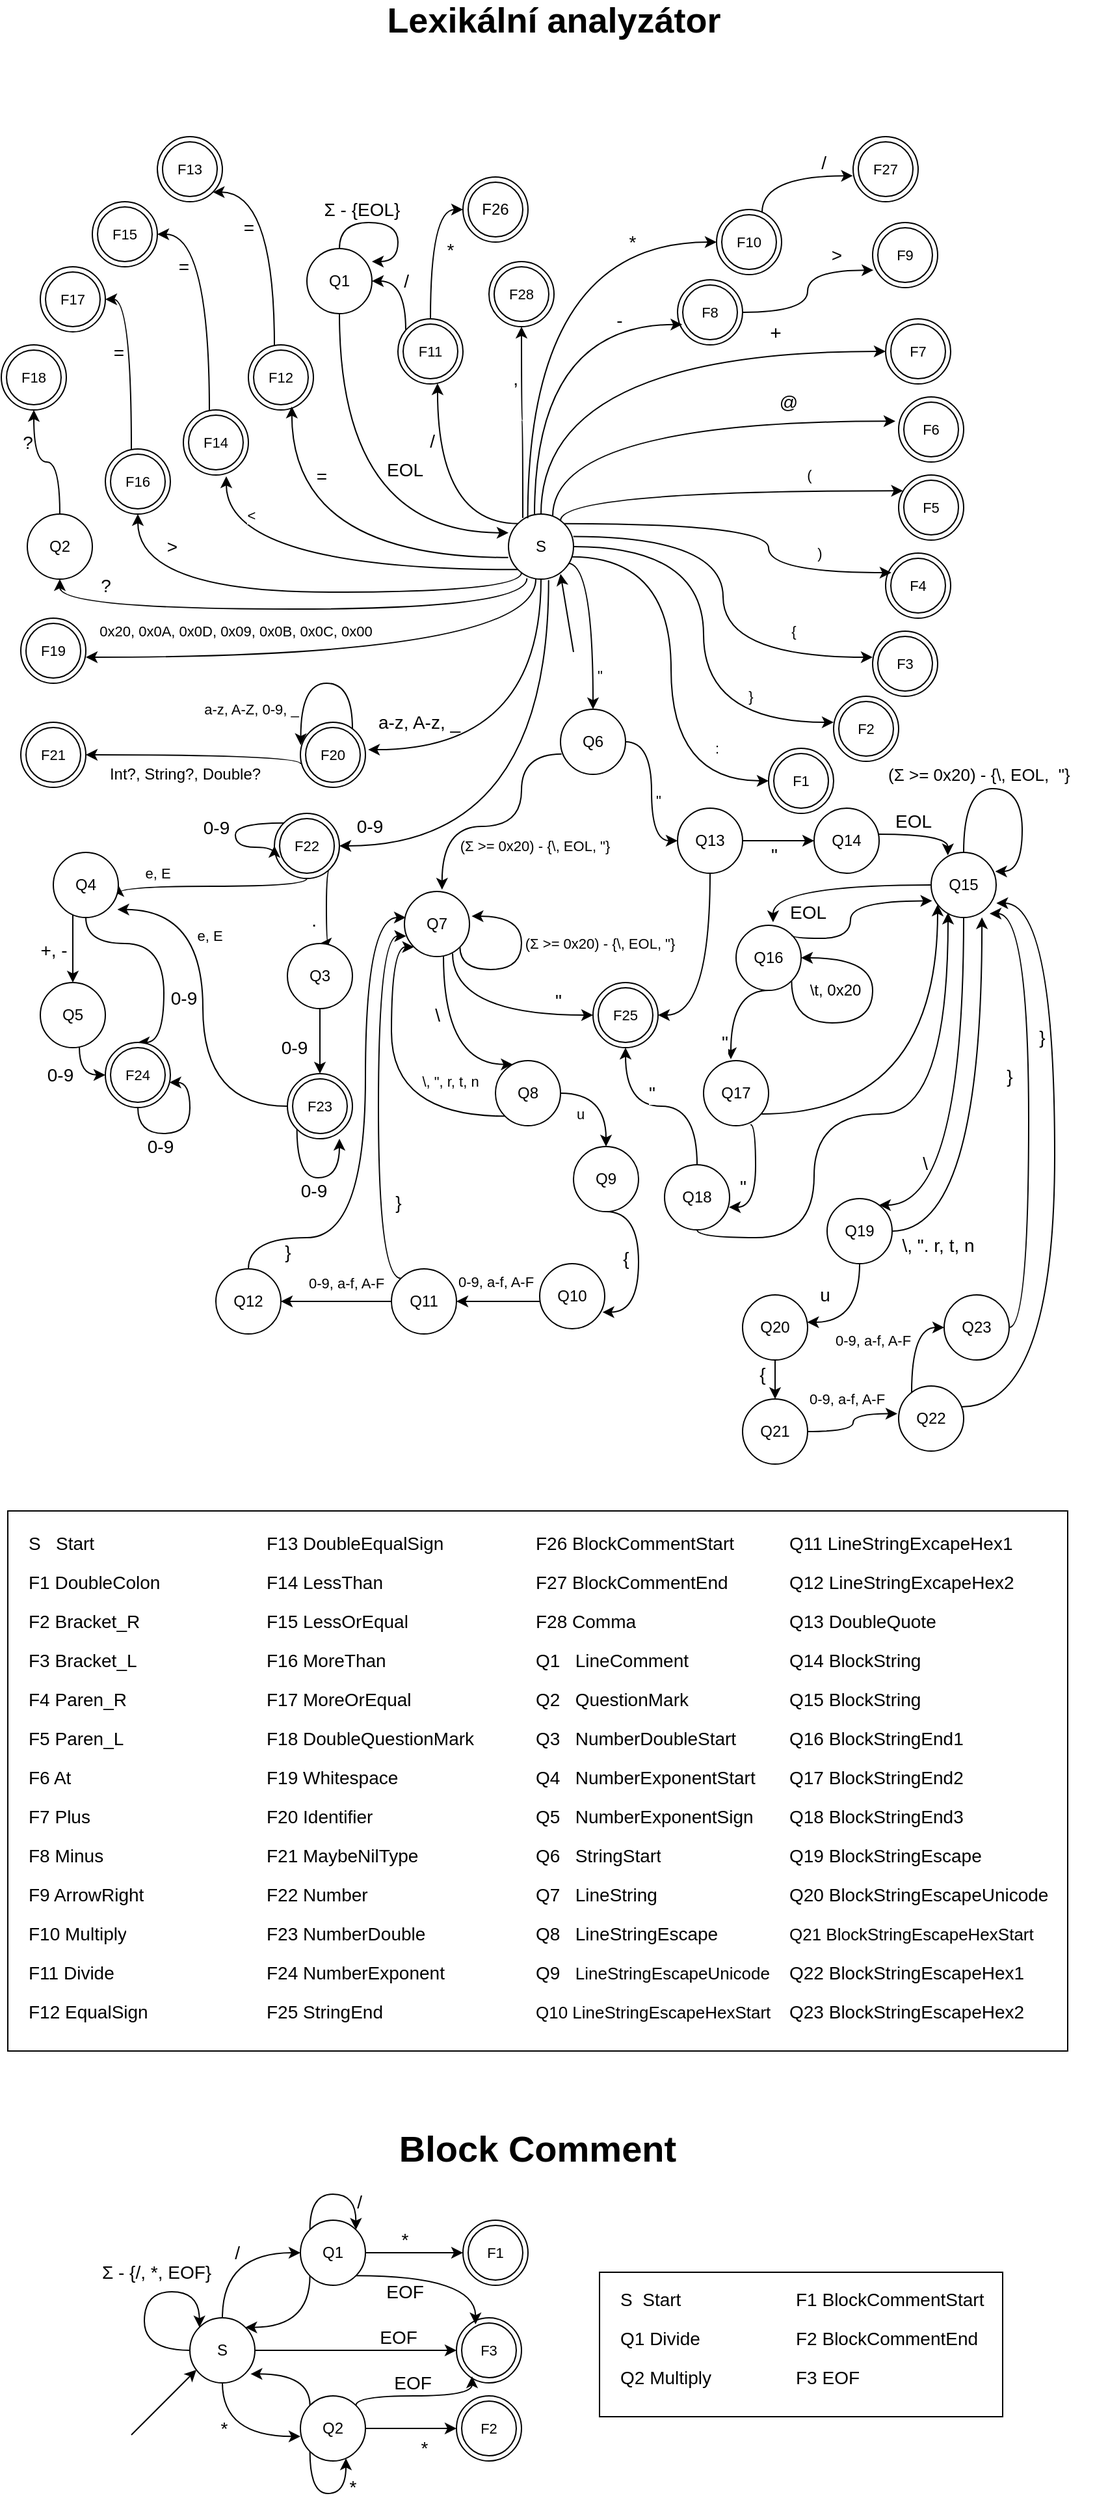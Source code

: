 <mxfile version="22.0.4" type="device">
  <diagram name="Page-1" id="4lBCx5LUApBNJpp5xfdY">
    <mxGraphModel dx="674" dy="422" grid="1" gridSize="5" guides="1" tooltips="1" connect="1" arrows="1" fold="1" page="1" pageScale="1" pageWidth="827" pageHeight="1169" math="0" shadow="0">
      <root>
        <mxCell id="0" />
        <mxCell id="1" parent="0" />
        <mxCell id="Jmizhj2TeELe9FxtLMLf-2" style="edgeStyle=orthogonalEdgeStyle;rounded=0;orthogonalLoop=1;jettySize=auto;html=1;curved=1;entryX=0;entryY=0.5;entryDx=0;entryDy=0;" parent="1" source="Jmizhj2TeELe9FxtLMLf-1" target="Jmizhj2TeELe9FxtLMLf-17" edge="1">
          <mxGeometry relative="1" as="geometry">
            <mxPoint x="580.0" y="319" as="targetPoint" />
            <Array as="points">
              <mxPoint x="415" y="309" />
            </Array>
          </mxGeometry>
        </mxCell>
        <mxCell id="Jmizhj2TeELe9FxtLMLf-5" value="+" style="edgeLabel;html=1;align=center;verticalAlign=middle;resizable=0;points=[];fontSize=15;" parent="Jmizhj2TeELe9FxtLMLf-2" vertex="1" connectable="0">
          <mxGeometry x="-0.14" relative="1" as="geometry">
            <mxPoint x="137" y="-15" as="offset" />
          </mxGeometry>
        </mxCell>
        <mxCell id="Jmizhj2TeELe9FxtLMLf-8" style="edgeStyle=orthogonalEdgeStyle;rounded=0;orthogonalLoop=1;jettySize=auto;html=1;entryX=-0.05;entryY=0.373;entryDx=0;entryDy=0;curved=1;entryPerimeter=0;" parent="1" source="Jmizhj2TeELe9FxtLMLf-1" target="cOMLW2albzwi6cBCAeZk-1" edge="1">
          <mxGeometry relative="1" as="geometry">
            <Array as="points">
              <mxPoint x="424" y="363" />
            </Array>
            <mxPoint x="580" y="379" as="targetPoint" />
          </mxGeometry>
        </mxCell>
        <mxCell id="Jmizhj2TeELe9FxtLMLf-9" value="@" style="edgeLabel;html=1;align=center;verticalAlign=middle;resizable=0;points=[];fontSize=14;" parent="Jmizhj2TeELe9FxtLMLf-8" vertex="1" connectable="0">
          <mxGeometry x="0.163" y="5" relative="1" as="geometry">
            <mxPoint x="58" y="-10" as="offset" />
          </mxGeometry>
        </mxCell>
        <mxCell id="Jmizhj2TeELe9FxtLMLf-18" style="edgeStyle=orthogonalEdgeStyle;shape=connector;curved=1;rounded=0;orthogonalLoop=1;jettySize=auto;html=1;exitX=0.917;exitY=0.757;exitDx=0;exitDy=0;labelBackgroundColor=default;strokeColor=default;align=center;verticalAlign=middle;fontFamily=Helvetica;fontSize=11;fontColor=default;endArrow=classic;entryX=0.5;entryY=0;entryDx=0;entryDy=0;exitPerimeter=0;" parent="1" source="Jmizhj2TeELe9FxtLMLf-1" target="Jmizhj2TeELe9FxtLMLf-23" edge="1">
          <mxGeometry relative="1" as="geometry">
            <mxPoint x="430" y="604" as="targetPoint" />
            <Array as="points">
              <mxPoint x="455" y="472" />
            </Array>
          </mxGeometry>
        </mxCell>
        <mxCell id="Jmizhj2TeELe9FxtLMLf-20" value="&quot;" style="edgeLabel;html=1;align=center;verticalAlign=middle;resizable=0;points=[];fontSize=11;fontFamily=Helvetica;fontColor=default;" parent="Jmizhj2TeELe9FxtLMLf-18" vertex="1" connectable="0">
          <mxGeometry x="0.138" y="-13" relative="1" as="geometry">
            <mxPoint x="18" y="31" as="offset" />
          </mxGeometry>
        </mxCell>
        <mxCell id="cOMLW2albzwi6cBCAeZk-4" style="edgeStyle=orthogonalEdgeStyle;rounded=0;orthogonalLoop=1;jettySize=auto;html=1;entryX=1.041;entryY=0.421;entryDx=0;entryDy=0;entryPerimeter=0;curved=1;exitX=0.5;exitY=1;exitDx=0;exitDy=0;" parent="1" source="Jmizhj2TeELe9FxtLMLf-1" target="cOMLW2albzwi6cBCAeZk-5" edge="1">
          <mxGeometry relative="1" as="geometry">
            <mxPoint x="220" y="459" as="targetPoint" />
            <Array as="points">
              <mxPoint x="415" y="615" />
            </Array>
          </mxGeometry>
        </mxCell>
        <mxCell id="cOMLW2albzwi6cBCAeZk-7" value="&lt;div style=&quot;font-size: 14px;&quot;&gt;a-z, A-z, _&lt;/div&gt;" style="edgeLabel;html=1;align=center;verticalAlign=middle;resizable=0;points=[];fontSize=14;fontFamily=Helvetica;fontColor=default;" parent="cOMLW2albzwi6cBCAeZk-4" vertex="1" connectable="0">
          <mxGeometry x="0.064" y="-3" relative="1" as="geometry">
            <mxPoint x="-85" y="-18" as="offset" />
          </mxGeometry>
        </mxCell>
        <mxCell id="1_MaRXWsVEtTQD-sm3cn-47" style="edgeStyle=orthogonalEdgeStyle;shape=connector;curved=1;rounded=0;orthogonalLoop=1;jettySize=auto;html=1;entryX=0;entryY=0.5;entryDx=0;entryDy=0;labelBackgroundColor=default;strokeColor=default;align=center;verticalAlign=middle;fontFamily=Helvetica;fontSize=11;fontColor=default;endArrow=classic;exitX=0.967;exitY=0.657;exitDx=0;exitDy=0;exitPerimeter=0;" parent="1" source="Jmizhj2TeELe9FxtLMLf-1" target="1_MaRXWsVEtTQD-sm3cn-33" edge="1">
          <mxGeometry relative="1" as="geometry" />
        </mxCell>
        <mxCell id="1_MaRXWsVEtTQD-sm3cn-48" value=":" style="edgeLabel;html=1;align=center;verticalAlign=middle;resizable=0;points=[];fontSize=11;fontFamily=Helvetica;fontColor=default;" parent="1_MaRXWsVEtTQD-sm3cn-47" vertex="1" connectable="0">
          <mxGeometry x="0.395" y="20" relative="1" as="geometry">
            <mxPoint x="15" y="-2" as="offset" />
          </mxGeometry>
        </mxCell>
        <mxCell id="1_MaRXWsVEtTQD-sm3cn-102" style="edgeStyle=orthogonalEdgeStyle;shape=connector;curved=1;rounded=0;orthogonalLoop=1;jettySize=auto;html=1;entryX=0.5;entryY=1;entryDx=0;entryDy=0;labelBackgroundColor=default;strokeColor=default;align=center;verticalAlign=middle;fontFamily=Helvetica;fontSize=11;fontColor=default;endArrow=classic;" parent="1" source="Jmizhj2TeELe9FxtLMLf-1" target="1_MaRXWsVEtTQD-sm3cn-96" edge="1">
          <mxGeometry relative="1" as="geometry">
            <Array as="points">
              <mxPoint x="400" y="494" />
              <mxPoint x="105" y="494" />
            </Array>
          </mxGeometry>
        </mxCell>
        <mxCell id="1_MaRXWsVEtTQD-sm3cn-120" value="&lt;font style=&quot;font-size: 14px;&quot;&gt;&amp;gt;&lt;/font&gt;" style="edgeLabel;html=1;align=center;verticalAlign=middle;resizable=0;points=[];fontSize=11;fontFamily=Helvetica;fontColor=default;" parent="1_MaRXWsVEtTQD-sm3cn-102" vertex="1" connectable="0">
          <mxGeometry x="0.539" y="-19" relative="1" as="geometry">
            <mxPoint y="-16" as="offset" />
          </mxGeometry>
        </mxCell>
        <mxCell id="1_MaRXWsVEtTQD-sm3cn-127" style="edgeStyle=orthogonalEdgeStyle;shape=connector;curved=1;rounded=0;orthogonalLoop=1;jettySize=auto;html=1;exitX=0.617;exitY=1.015;exitDx=0;exitDy=0;entryX=1;entryY=0.5;entryDx=0;entryDy=0;labelBackgroundColor=default;strokeColor=default;align=center;verticalAlign=middle;fontFamily=Helvetica;fontSize=11;fontColor=default;endArrow=classic;exitPerimeter=0;" parent="1" source="Jmizhj2TeELe9FxtLMLf-1" target="1_MaRXWsVEtTQD-sm3cn-126" edge="1">
          <mxGeometry relative="1" as="geometry">
            <Array as="points">
              <mxPoint x="421" y="689" />
            </Array>
          </mxGeometry>
        </mxCell>
        <mxCell id="1_MaRXWsVEtTQD-sm3cn-130" value="0-9" style="edgeLabel;html=1;align=center;verticalAlign=middle;resizable=0;points=[];fontSize=14;fontFamily=Helvetica;fontColor=default;" parent="1_MaRXWsVEtTQD-sm3cn-127" vertex="1" connectable="0">
          <mxGeometry x="0.872" y="-3" relative="1" as="geometry">
            <mxPoint y="-12" as="offset" />
          </mxGeometry>
        </mxCell>
        <mxCell id="UnipSPoBlDGwuC0cnpaX-3" style="edgeStyle=orthogonalEdgeStyle;rounded=0;orthogonalLoop=1;jettySize=auto;html=1;exitX=0.22;exitY=0.06;exitDx=0;exitDy=0;curved=1;exitPerimeter=0;" parent="1" source="Jmizhj2TeELe9FxtLMLf-1" target="UnipSPoBlDGwuC0cnpaX-2" edge="1">
          <mxGeometry relative="1" as="geometry" />
        </mxCell>
        <mxCell id="UnipSPoBlDGwuC0cnpaX-4" value="," style="edgeLabel;html=1;align=center;verticalAlign=middle;resizable=0;points=[];fontSize=14;" parent="UnipSPoBlDGwuC0cnpaX-3" vertex="1" connectable="0">
          <mxGeometry x="0.195" y="1" relative="1" as="geometry">
            <mxPoint x="-4" y="-20" as="offset" />
          </mxGeometry>
        </mxCell>
        <mxCell id="Jmizhj2TeELe9FxtLMLf-1" value="S" style="ellipse;whiteSpace=wrap;html=1;aspect=fixed;" parent="1" vertex="1">
          <mxGeometry x="390" y="434" width="50" height="50" as="geometry" />
        </mxCell>
        <mxCell id="Jmizhj2TeELe9FxtLMLf-17" value="F7" style="ellipse;shape=doubleEllipse;whiteSpace=wrap;html=1;aspect=fixed;fontFamily=Helvetica;fontSize=11;fontColor=default;" parent="1" vertex="1">
          <mxGeometry x="680" y="284" width="50" height="50" as="geometry" />
        </mxCell>
        <mxCell id="Jmizhj2TeELe9FxtLMLf-31" style="edgeStyle=orthogonalEdgeStyle;shape=connector;curved=1;rounded=0;orthogonalLoop=1;jettySize=auto;html=1;exitX=0.74;exitY=0.953;exitDx=0;exitDy=0;labelBackgroundColor=default;strokeColor=default;align=center;verticalAlign=middle;fontFamily=Helvetica;fontSize=11;fontColor=default;endArrow=classic;entryX=0;entryY=0.5;entryDx=0;entryDy=0;exitPerimeter=0;" parent="1" source="Jmizhj2TeELe9FxtLMLf-19" target="Jmizhj2TeELe9FxtLMLf-32" edge="1">
          <mxGeometry relative="1" as="geometry">
            <mxPoint x="410" y="964" as="targetPoint" />
            <Array as="points">
              <mxPoint x="347" y="819" />
            </Array>
          </mxGeometry>
        </mxCell>
        <mxCell id="Jmizhj2TeELe9FxtLMLf-34" value="&quot;" style="edgeLabel;html=1;align=center;verticalAlign=middle;resizable=0;points=[];fontSize=14;fontFamily=Helvetica;fontColor=default;" parent="Jmizhj2TeELe9FxtLMLf-31" vertex="1" connectable="0">
          <mxGeometry x="0.303" y="11" relative="1" as="geometry">
            <mxPoint x="27" as="offset" />
          </mxGeometry>
        </mxCell>
        <mxCell id="Jmizhj2TeELe9FxtLMLf-19" value="Q7" style="ellipse;whiteSpace=wrap;html=1;aspect=fixed;" parent="1" vertex="1">
          <mxGeometry x="310" y="724" width="50" height="50" as="geometry" />
        </mxCell>
        <mxCell id="Jmizhj2TeELe9FxtLMLf-26" style="edgeStyle=orthogonalEdgeStyle;shape=connector;curved=1;rounded=0;orthogonalLoop=1;jettySize=auto;html=1;labelBackgroundColor=default;strokeColor=default;align=center;verticalAlign=middle;fontFamily=Helvetica;fontSize=11;fontColor=default;endArrow=classic;entryX=0;entryY=0.5;entryDx=0;entryDy=0;" parent="1" source="Jmizhj2TeELe9FxtLMLf-23" target="Jmizhj2TeELe9FxtLMLf-27" edge="1">
          <mxGeometry relative="1" as="geometry">
            <mxPoint x="560" y="644" as="targetPoint" />
          </mxGeometry>
        </mxCell>
        <mxCell id="Jmizhj2TeELe9FxtLMLf-28" value="&quot;" style="edgeLabel;html=1;align=center;verticalAlign=middle;resizable=0;points=[];fontSize=11;fontFamily=Helvetica;fontColor=default;" parent="Jmizhj2TeELe9FxtLMLf-26" vertex="1" connectable="0">
          <mxGeometry x="0.117" y="-2" relative="1" as="geometry">
            <mxPoint x="7" as="offset" />
          </mxGeometry>
        </mxCell>
        <mxCell id="Jmizhj2TeELe9FxtLMLf-23" value="Q6" style="ellipse;whiteSpace=wrap;html=1;aspect=fixed;" parent="1" vertex="1">
          <mxGeometry x="430" y="584" width="50" height="50" as="geometry" />
        </mxCell>
        <mxCell id="Jmizhj2TeELe9FxtLMLf-24" style="edgeStyle=orthogonalEdgeStyle;shape=connector;curved=1;rounded=0;orthogonalLoop=1;jettySize=auto;html=1;entryX=0.578;entryY=-0.028;entryDx=0;entryDy=0;entryPerimeter=0;labelBackgroundColor=default;strokeColor=default;align=center;verticalAlign=middle;fontFamily=Helvetica;fontSize=11;fontColor=default;endArrow=classic;exitX=0.016;exitY=0.687;exitDx=0;exitDy=0;exitPerimeter=0;" parent="1" source="Jmizhj2TeELe9FxtLMLf-23" target="Jmizhj2TeELe9FxtLMLf-19" edge="1">
          <mxGeometry relative="1" as="geometry">
            <Array as="points">
              <mxPoint x="400" y="618" />
              <mxPoint x="400" y="674" />
              <mxPoint x="339" y="674" />
            </Array>
          </mxGeometry>
        </mxCell>
        <mxCell id="Jmizhj2TeELe9FxtLMLf-25" value="(Σ &amp;gt;= 0x20) - {\, EOL, &quot;}" style="edgeLabel;html=1;align=center;verticalAlign=middle;resizable=0;points=[];fontSize=11;fontFamily=Helvetica;fontColor=default;" parent="Jmizhj2TeELe9FxtLMLf-24" vertex="1" connectable="0">
          <mxGeometry x="0.035" y="2" relative="1" as="geometry">
            <mxPoint x="25" y="13" as="offset" />
          </mxGeometry>
        </mxCell>
        <mxCell id="Jmizhj2TeELe9FxtLMLf-33" style="edgeStyle=orthogonalEdgeStyle;shape=connector;curved=1;rounded=0;orthogonalLoop=1;jettySize=auto;html=1;entryX=1;entryY=0.5;entryDx=0;entryDy=0;labelBackgroundColor=default;strokeColor=default;align=center;verticalAlign=middle;fontFamily=Helvetica;fontSize=11;fontColor=default;endArrow=classic;exitX=0.5;exitY=1;exitDx=0;exitDy=0;" parent="1" source="Jmizhj2TeELe9FxtLMLf-27" target="Jmizhj2TeELe9FxtLMLf-32" edge="1">
          <mxGeometry relative="1" as="geometry">
            <Array as="points">
              <mxPoint x="545" y="819" />
            </Array>
          </mxGeometry>
        </mxCell>
        <mxCell id="KZ-Oyi-OiSotZPvz-CzS-11" style="edgeStyle=orthogonalEdgeStyle;shape=connector;curved=1;rounded=0;orthogonalLoop=1;jettySize=auto;html=1;entryX=0;entryY=0.5;entryDx=0;entryDy=0;labelBackgroundColor=default;strokeColor=default;align=center;verticalAlign=middle;fontFamily=Helvetica;fontSize=11;fontColor=default;endArrow=classic;" parent="1" source="Jmizhj2TeELe9FxtLMLf-27" target="KZ-Oyi-OiSotZPvz-CzS-2" edge="1">
          <mxGeometry relative="1" as="geometry" />
        </mxCell>
        <mxCell id="KZ-Oyi-OiSotZPvz-CzS-12" value="&quot;" style="edgeLabel;html=1;align=center;verticalAlign=middle;resizable=0;points=[];fontSize=14;fontFamily=Helvetica;fontColor=default;" parent="KZ-Oyi-OiSotZPvz-CzS-11" vertex="1" connectable="0">
          <mxGeometry x="0.166" y="1" relative="1" as="geometry">
            <mxPoint x="-8" y="12" as="offset" />
          </mxGeometry>
        </mxCell>
        <mxCell id="Jmizhj2TeELe9FxtLMLf-27" value="Q13" style="ellipse;whiteSpace=wrap;html=1;aspect=fixed;" parent="1" vertex="1">
          <mxGeometry x="520" y="660" width="50" height="50" as="geometry" />
        </mxCell>
        <mxCell id="1_MaRXWsVEtTQD-sm3cn-188" style="edgeStyle=orthogonalEdgeStyle;shape=connector;curved=1;rounded=0;orthogonalLoop=1;jettySize=auto;html=1;labelBackgroundColor=default;strokeColor=default;align=center;verticalAlign=middle;fontFamily=Helvetica;fontSize=11;fontColor=default;endArrow=classic;" parent="1" source="Jmizhj2TeELe9FxtLMLf-30" target="1_MaRXWsVEtTQD-sm3cn-207" edge="1">
          <mxGeometry relative="1" as="geometry">
            <mxPoint x="705" y="884" as="targetPoint" />
            <Array as="points">
              <mxPoint x="740" y="965" />
            </Array>
          </mxGeometry>
        </mxCell>
        <mxCell id="1_MaRXWsVEtTQD-sm3cn-209" value="\" style="edgeLabel;html=1;align=center;verticalAlign=middle;resizable=0;points=[];fontSize=14;fontFamily=Helvetica;fontColor=default;" parent="1_MaRXWsVEtTQD-sm3cn-188" vertex="1" connectable="0">
          <mxGeometry x="0.027" relative="1" as="geometry">
            <mxPoint x="-30" y="42" as="offset" />
          </mxGeometry>
        </mxCell>
        <mxCell id="Jmizhj2TeELe9FxtLMLf-30" value="Q15" style="ellipse;whiteSpace=wrap;html=1;aspect=fixed;" parent="1" vertex="1">
          <mxGeometry x="715" y="694" width="50" height="50" as="geometry" />
        </mxCell>
        <mxCell id="Jmizhj2TeELe9FxtLMLf-32" value="F25" style="ellipse;shape=doubleEllipse;whiteSpace=wrap;html=1;aspect=fixed;fontFamily=Helvetica;fontSize=11;fontColor=default;" parent="1" vertex="1">
          <mxGeometry x="455" y="794" width="50" height="50" as="geometry" />
        </mxCell>
        <mxCell id="cOMLW2albzwi6cBCAeZk-1" value="F6" style="ellipse;shape=doubleEllipse;whiteSpace=wrap;html=1;aspect=fixed;fontFamily=Helvetica;fontSize=11;fontColor=default;" parent="1" vertex="1">
          <mxGeometry x="690" y="344" width="50" height="50" as="geometry" />
        </mxCell>
        <mxCell id="cOMLW2albzwi6cBCAeZk-2" value="F5" style="ellipse;shape=doubleEllipse;whiteSpace=wrap;html=1;aspect=fixed;fontFamily=Helvetica;fontSize=11;fontColor=default;" parent="1" vertex="1">
          <mxGeometry x="690" y="404" width="50" height="50" as="geometry" />
        </mxCell>
        <mxCell id="cOMLW2albzwi6cBCAeZk-3" value="F4" style="ellipse;shape=doubleEllipse;whiteSpace=wrap;html=1;aspect=fixed;fontFamily=Helvetica;fontSize=11;fontColor=default;" parent="1" vertex="1">
          <mxGeometry x="680" y="464" width="50" height="50" as="geometry" />
        </mxCell>
        <mxCell id="cOMLW2albzwi6cBCAeZk-9" style="edgeStyle=orthogonalEdgeStyle;shape=connector;curved=1;rounded=0;orthogonalLoop=1;jettySize=auto;html=1;labelBackgroundColor=default;strokeColor=default;align=center;verticalAlign=middle;fontFamily=Helvetica;fontSize=11;fontColor=default;endArrow=classic;entryX=1;entryY=0.5;entryDx=0;entryDy=0;exitX=0.006;exitY=0.641;exitDx=0;exitDy=0;exitPerimeter=0;" parent="1" source="cOMLW2albzwi6cBCAeZk-5" target="cOMLW2albzwi6cBCAeZk-10" edge="1">
          <mxGeometry relative="1" as="geometry">
            <mxPoint x="200" y="607.1" as="targetPoint" />
            <Array as="points">
              <mxPoint x="230" y="619" />
            </Array>
          </mxGeometry>
        </mxCell>
        <mxCell id="cOMLW2albzwi6cBCAeZk-11" value="Int?, String?, Double?" style="edgeLabel;html=1;align=center;verticalAlign=middle;resizable=0;points=[];fontSize=12;fontFamily=Helvetica;fontColor=default;" parent="cOMLW2albzwi6cBCAeZk-9" vertex="1" connectable="0">
          <mxGeometry x="-0.024" y="6" relative="1" as="geometry">
            <mxPoint x="-13" y="9" as="offset" />
          </mxGeometry>
        </mxCell>
        <mxCell id="cOMLW2albzwi6cBCAeZk-5" value="F20" style="ellipse;shape=doubleEllipse;whiteSpace=wrap;html=1;aspect=fixed;fontFamily=Helvetica;fontSize=11;fontColor=default;" parent="1" vertex="1">
          <mxGeometry x="230" y="594" width="50" height="50" as="geometry" />
        </mxCell>
        <mxCell id="cOMLW2albzwi6cBCAeZk-6" style="edgeStyle=orthogonalEdgeStyle;shape=connector;curved=1;rounded=0;orthogonalLoop=1;jettySize=auto;html=1;entryX=0.005;entryY=0.351;entryDx=0;entryDy=0;entryPerimeter=0;labelBackgroundColor=default;strokeColor=default;align=center;verticalAlign=middle;fontFamily=Helvetica;fontSize=11;fontColor=default;endArrow=classic;" parent="1" source="cOMLW2albzwi6cBCAeZk-5" target="cOMLW2albzwi6cBCAeZk-5" edge="1">
          <mxGeometry relative="1" as="geometry">
            <Array as="points">
              <mxPoint x="270" y="564" />
              <mxPoint x="230" y="564" />
            </Array>
          </mxGeometry>
        </mxCell>
        <mxCell id="cOMLW2albzwi6cBCAeZk-8" value="&lt;div&gt;a-z, A-Z, 0-9, _&lt;/div&gt;" style="edgeLabel;html=1;align=center;verticalAlign=middle;resizable=0;points=[];fontSize=11;fontFamily=Helvetica;fontColor=default;" parent="cOMLW2albzwi6cBCAeZk-6" vertex="1" connectable="0">
          <mxGeometry x="-0.194" y="1" relative="1" as="geometry">
            <mxPoint x="-64" y="19" as="offset" />
          </mxGeometry>
        </mxCell>
        <mxCell id="cOMLW2albzwi6cBCAeZk-10" value="F21" style="ellipse;shape=doubleEllipse;whiteSpace=wrap;html=1;aspect=fixed;fontFamily=Helvetica;fontSize=11;fontColor=default;" parent="1" vertex="1">
          <mxGeometry x="15" y="594" width="50" height="50" as="geometry" />
        </mxCell>
        <mxCell id="cOMLW2albzwi6cBCAeZk-16" value="F8" style="ellipse;shape=doubleEllipse;whiteSpace=wrap;html=1;aspect=fixed;fontFamily=Helvetica;fontSize=11;fontColor=default;" parent="1" vertex="1">
          <mxGeometry x="520" y="254" width="50" height="50" as="geometry" />
        </mxCell>
        <mxCell id="cOMLW2albzwi6cBCAeZk-19" value="F9" style="ellipse;shape=doubleEllipse;whiteSpace=wrap;html=1;aspect=fixed;fontFamily=Helvetica;fontSize=11;fontColor=default;" parent="1" vertex="1">
          <mxGeometry x="670" y="210" width="50" height="50" as="geometry" />
        </mxCell>
        <mxCell id="1_MaRXWsVEtTQD-sm3cn-79" style="edgeStyle=orthogonalEdgeStyle;shape=connector;curved=1;rounded=0;orthogonalLoop=1;jettySize=auto;html=1;exitX=0.5;exitY=0;exitDx=0;exitDy=0;entryX=0;entryY=0.5;entryDx=0;entryDy=0;labelBackgroundColor=default;strokeColor=default;align=center;verticalAlign=middle;fontFamily=Helvetica;fontSize=11;fontColor=default;endArrow=classic;" parent="1" source="cOMLW2albzwi6cBCAeZk-22" target="1_MaRXWsVEtTQD-sm3cn-76" edge="1">
          <mxGeometry relative="1" as="geometry" />
        </mxCell>
        <mxCell id="1_MaRXWsVEtTQD-sm3cn-84" value="*" style="edgeLabel;html=1;align=center;verticalAlign=middle;resizable=0;points=[];fontSize=14;fontFamily=Helvetica;fontColor=default;" parent="1_MaRXWsVEtTQD-sm3cn-79" vertex="1" connectable="0">
          <mxGeometry x="-0.26" y="-7" relative="1" as="geometry">
            <mxPoint x="8" y="-13" as="offset" />
          </mxGeometry>
        </mxCell>
        <mxCell id="cOMLW2albzwi6cBCAeZk-22" value="F11" style="ellipse;shape=doubleEllipse;whiteSpace=wrap;html=1;aspect=fixed;fontFamily=Helvetica;fontSize=11;fontColor=default;" parent="1" vertex="1">
          <mxGeometry x="305" y="284" width="50" height="50" as="geometry" />
        </mxCell>
        <mxCell id="cOMLW2albzwi6cBCAeZk-23" style="edgeStyle=orthogonalEdgeStyle;shape=connector;curved=1;rounded=0;orthogonalLoop=1;jettySize=auto;html=1;entryX=0.609;entryY=0.991;entryDx=0;entryDy=0;entryPerimeter=0;labelBackgroundColor=default;strokeColor=default;align=center;verticalAlign=middle;fontFamily=Helvetica;fontSize=11;fontColor=default;endArrow=classic;exitX=0;exitY=0;exitDx=0;exitDy=0;" parent="1" source="Jmizhj2TeELe9FxtLMLf-1" target="cOMLW2albzwi6cBCAeZk-22" edge="1">
          <mxGeometry relative="1" as="geometry" />
        </mxCell>
        <mxCell id="1_MaRXWsVEtTQD-sm3cn-8" value="/" style="edgeLabel;html=1;align=center;verticalAlign=middle;resizable=0;points=[];fontSize=14;fontFamily=Helvetica;fontColor=default;" parent="cOMLW2albzwi6cBCAeZk-23" vertex="1" connectable="0">
          <mxGeometry x="0.432" y="1" relative="1" as="geometry">
            <mxPoint x="-4" y="-4" as="offset" />
          </mxGeometry>
        </mxCell>
        <mxCell id="cOMLW2albzwi6cBCAeZk-27" value="F3" style="ellipse;shape=doubleEllipse;whiteSpace=wrap;html=1;aspect=fixed;fontFamily=Helvetica;fontSize=11;fontColor=default;" parent="1" vertex="1">
          <mxGeometry x="670" y="524" width="50" height="50" as="geometry" />
        </mxCell>
        <mxCell id="cOMLW2albzwi6cBCAeZk-28" style="edgeStyle=orthogonalEdgeStyle;shape=connector;curved=1;rounded=0;orthogonalLoop=1;jettySize=auto;html=1;exitX=0.997;exitY=0.346;exitDx=0;exitDy=0;entryX=0;entryY=0.4;entryDx=0;entryDy=0;entryPerimeter=0;labelBackgroundColor=default;strokeColor=default;align=center;verticalAlign=middle;fontFamily=Helvetica;fontSize=11;fontColor=default;endArrow=classic;exitPerimeter=0;" parent="1" source="Jmizhj2TeELe9FxtLMLf-1" target="cOMLW2albzwi6cBCAeZk-27" edge="1">
          <mxGeometry relative="1" as="geometry" />
        </mxCell>
        <mxCell id="cOMLW2albzwi6cBCAeZk-29" value="{" style="edgeLabel;html=1;align=center;verticalAlign=middle;resizable=0;points=[];fontSize=11;fontFamily=Helvetica;fontColor=default;" parent="cOMLW2albzwi6cBCAeZk-28" vertex="1" connectable="0">
          <mxGeometry x="0.622" y="6" relative="1" as="geometry">
            <mxPoint y="-14" as="offset" />
          </mxGeometry>
        </mxCell>
        <mxCell id="1_MaRXWsVEtTQD-sm3cn-26" style="edgeStyle=orthogonalEdgeStyle;shape=connector;curved=1;rounded=0;orthogonalLoop=1;jettySize=auto;html=1;entryX=0.066;entryY=0.243;entryDx=0;entryDy=0;entryPerimeter=0;labelBackgroundColor=default;strokeColor=default;align=center;verticalAlign=middle;fontFamily=Helvetica;fontSize=11;fontColor=default;endArrow=classic;exitX=0.8;exitY=0.1;exitDx=0;exitDy=0;exitPerimeter=0;" parent="1" source="Jmizhj2TeELe9FxtLMLf-1" target="cOMLW2albzwi6cBCAeZk-2" edge="1">
          <mxGeometry relative="1" as="geometry">
            <mxPoint x="431" y="436" as="sourcePoint" />
            <Array as="points">
              <mxPoint x="430" y="416" />
            </Array>
          </mxGeometry>
        </mxCell>
        <mxCell id="1_MaRXWsVEtTQD-sm3cn-27" value="(" style="edgeLabel;html=1;align=center;verticalAlign=middle;resizable=0;points=[];fontSize=11;fontFamily=Helvetica;fontColor=default;" parent="1_MaRXWsVEtTQD-sm3cn-26" vertex="1" connectable="0">
          <mxGeometry x="0.309" y="2" relative="1" as="geometry">
            <mxPoint x="26" y="-10" as="offset" />
          </mxGeometry>
        </mxCell>
        <mxCell id="1_MaRXWsVEtTQD-sm3cn-29" style="edgeStyle=orthogonalEdgeStyle;shape=connector;curved=1;rounded=0;orthogonalLoop=1;jettySize=auto;html=1;exitX=1;exitY=0;exitDx=0;exitDy=0;entryX=0.089;entryY=0.3;entryDx=0;entryDy=0;entryPerimeter=0;labelBackgroundColor=default;strokeColor=default;align=center;verticalAlign=middle;fontFamily=Helvetica;fontSize=11;fontColor=default;endArrow=classic;" parent="1" source="Jmizhj2TeELe9FxtLMLf-1" target="cOMLW2albzwi6cBCAeZk-3" edge="1">
          <mxGeometry relative="1" as="geometry">
            <Array as="points">
              <mxPoint x="590" y="441" />
              <mxPoint x="590" y="479" />
            </Array>
          </mxGeometry>
        </mxCell>
        <mxCell id="1_MaRXWsVEtTQD-sm3cn-30" value=")" style="edgeLabel;html=1;align=center;verticalAlign=middle;resizable=0;points=[];fontSize=11;fontFamily=Helvetica;fontColor=default;" parent="1_MaRXWsVEtTQD-sm3cn-29" vertex="1" connectable="0">
          <mxGeometry x="0.616" relative="1" as="geometry">
            <mxPoint y="-15" as="offset" />
          </mxGeometry>
        </mxCell>
        <mxCell id="1_MaRXWsVEtTQD-sm3cn-99" style="edgeStyle=orthogonalEdgeStyle;shape=connector;curved=1;rounded=0;orthogonalLoop=1;jettySize=auto;html=1;entryX=1;entryY=1;entryDx=0;entryDy=0;labelBackgroundColor=default;strokeColor=default;align=center;verticalAlign=middle;fontFamily=Helvetica;fontSize=11;fontColor=default;endArrow=classic;" parent="1" source="1_MaRXWsVEtTQD-sm3cn-31" target="1_MaRXWsVEtTQD-sm3cn-94" edge="1">
          <mxGeometry relative="1" as="geometry">
            <Array as="points">
              <mxPoint x="210" y="187" />
            </Array>
          </mxGeometry>
        </mxCell>
        <mxCell id="1_MaRXWsVEtTQD-sm3cn-108" value="=" style="edgeLabel;html=1;align=center;verticalAlign=middle;resizable=0;points=[];fontSize=14;fontFamily=Helvetica;fontColor=default;" parent="1_MaRXWsVEtTQD-sm3cn-99" vertex="1" connectable="0">
          <mxGeometry x="0.001" y="10" relative="1" as="geometry">
            <mxPoint x="-10" y="-8" as="offset" />
          </mxGeometry>
        </mxCell>
        <mxCell id="1_MaRXWsVEtTQD-sm3cn-31" value="F12" style="ellipse;shape=doubleEllipse;whiteSpace=wrap;html=1;aspect=fixed;fontFamily=Helvetica;fontSize=11;fontColor=default;" parent="1" vertex="1">
          <mxGeometry x="190" y="304" width="50" height="50" as="geometry" />
        </mxCell>
        <mxCell id="1_MaRXWsVEtTQD-sm3cn-32" value="F2" style="ellipse;shape=doubleEllipse;whiteSpace=wrap;html=1;aspect=fixed;fontFamily=Helvetica;fontSize=11;fontColor=default;" parent="1" vertex="1">
          <mxGeometry x="640" y="574" width="50" height="50" as="geometry" />
        </mxCell>
        <mxCell id="1_MaRXWsVEtTQD-sm3cn-33" value="F1" style="ellipse;shape=doubleEllipse;whiteSpace=wrap;html=1;aspect=fixed;fontFamily=Helvetica;fontSize=11;fontColor=default;" parent="1" vertex="1">
          <mxGeometry x="590" y="614" width="50" height="50" as="geometry" />
        </mxCell>
        <mxCell id="1_MaRXWsVEtTQD-sm3cn-44" value="F15" style="ellipse;shape=doubleEllipse;whiteSpace=wrap;html=1;aspect=fixed;fontFamily=Helvetica;fontSize=11;fontColor=default;" parent="1" vertex="1">
          <mxGeometry x="70" y="194" width="50" height="50" as="geometry" />
        </mxCell>
        <mxCell id="1_MaRXWsVEtTQD-sm3cn-46" style="edgeStyle=orthogonalEdgeStyle;shape=connector;curved=1;rounded=0;orthogonalLoop=1;jettySize=auto;html=1;entryX=0;entryY=0.4;entryDx=0;entryDy=0;entryPerimeter=0;labelBackgroundColor=default;strokeColor=default;align=center;verticalAlign=middle;fontFamily=Helvetica;fontSize=11;fontColor=default;endArrow=classic;" parent="1" source="Jmizhj2TeELe9FxtLMLf-1" target="1_MaRXWsVEtTQD-sm3cn-32" edge="1">
          <mxGeometry relative="1" as="geometry" />
        </mxCell>
        <mxCell id="1_MaRXWsVEtTQD-sm3cn-49" value="}" style="edgeLabel;html=1;align=center;verticalAlign=middle;resizable=0;points=[];fontSize=11;fontFamily=Helvetica;fontColor=default;" parent="1_MaRXWsVEtTQD-sm3cn-46" vertex="1" connectable="0">
          <mxGeometry x="0.567" y="12" relative="1" as="geometry">
            <mxPoint x="8" y="-8" as="offset" />
          </mxGeometry>
        </mxCell>
        <mxCell id="1_MaRXWsVEtTQD-sm3cn-64" style="edgeStyle=orthogonalEdgeStyle;shape=connector;rounded=0;orthogonalLoop=1;jettySize=auto;html=1;exitX=1;exitY=0.5;exitDx=0;exitDy=0;entryX=0.012;entryY=0.732;entryDx=0;entryDy=0;entryPerimeter=0;labelBackgroundColor=default;strokeColor=default;align=center;verticalAlign=middle;fontFamily=Helvetica;fontSize=11;fontColor=default;endArrow=classic;curved=1;" parent="1" source="cOMLW2albzwi6cBCAeZk-16" target="cOMLW2albzwi6cBCAeZk-19" edge="1">
          <mxGeometry relative="1" as="geometry" />
        </mxCell>
        <mxCell id="1_MaRXWsVEtTQD-sm3cn-65" value="&amp;gt;" style="edgeLabel;html=1;align=center;verticalAlign=middle;resizable=0;points=[];fontSize=14;fontFamily=Helvetica;fontColor=default;" parent="1_MaRXWsVEtTQD-sm3cn-64" vertex="1" connectable="0">
          <mxGeometry x="0.482" y="-3" relative="1" as="geometry">
            <mxPoint x="6" y="-15" as="offset" />
          </mxGeometry>
        </mxCell>
        <mxCell id="1_MaRXWsVEtTQD-sm3cn-69" value="Q1" style="ellipse;whiteSpace=wrap;html=1;aspect=fixed;" parent="1" vertex="1">
          <mxGeometry x="235" y="230" width="50" height="50" as="geometry" />
        </mxCell>
        <mxCell id="1_MaRXWsVEtTQD-sm3cn-70" style="edgeStyle=orthogonalEdgeStyle;shape=connector;curved=1;rounded=0;orthogonalLoop=1;jettySize=auto;html=1;entryX=1;entryY=0.2;entryDx=0;entryDy=0;entryPerimeter=0;labelBackgroundColor=default;strokeColor=default;align=center;verticalAlign=middle;fontFamily=Helvetica;fontSize=11;fontColor=default;endArrow=classic;" parent="1" source="1_MaRXWsVEtTQD-sm3cn-69" target="1_MaRXWsVEtTQD-sm3cn-69" edge="1">
          <mxGeometry relative="1" as="geometry" />
        </mxCell>
        <mxCell id="1_MaRXWsVEtTQD-sm3cn-89" value="Σ - {EOL}" style="edgeLabel;html=1;align=center;verticalAlign=middle;resizable=0;points=[];fontSize=14;fontFamily=Helvetica;fontColor=default;" parent="1_MaRXWsVEtTQD-sm3cn-70" vertex="1" connectable="0">
          <mxGeometry x="-0.361" y="-1" relative="1" as="geometry">
            <mxPoint y="-11" as="offset" />
          </mxGeometry>
        </mxCell>
        <mxCell id="1_MaRXWsVEtTQD-sm3cn-71" style="edgeStyle=orthogonalEdgeStyle;shape=connector;curved=1;rounded=0;orthogonalLoop=1;jettySize=auto;html=1;entryX=-0.004;entryY=0.332;entryDx=0;entryDy=0;entryPerimeter=0;labelBackgroundColor=default;strokeColor=default;align=center;verticalAlign=middle;fontFamily=Helvetica;fontSize=11;fontColor=default;endArrow=classic;" parent="1" edge="1">
          <mxGeometry relative="1" as="geometry">
            <mxPoint x="260" y="280" as="sourcePoint" />
            <mxPoint x="390.0" y="448.4" as="targetPoint" />
            <Array as="points">
              <mxPoint x="260" y="448" />
            </Array>
          </mxGeometry>
        </mxCell>
        <mxCell id="1_MaRXWsVEtTQD-sm3cn-74" value="EOL" style="edgeLabel;html=1;align=center;verticalAlign=middle;resizable=0;points=[];fontSize=14;fontFamily=Helvetica;fontColor=default;" parent="1_MaRXWsVEtTQD-sm3cn-71" vertex="1" connectable="0">
          <mxGeometry x="0.064" y="3" relative="1" as="geometry">
            <mxPoint x="47" y="-39" as="offset" />
          </mxGeometry>
        </mxCell>
        <mxCell id="1_MaRXWsVEtTQD-sm3cn-76" value="F26" style="ellipse;shape=doubleEllipse;whiteSpace=wrap;html=1;aspect=fixed;" parent="1" vertex="1">
          <mxGeometry x="355" y="175" width="50" height="50" as="geometry" />
        </mxCell>
        <mxCell id="1_MaRXWsVEtTQD-sm3cn-87" style="edgeStyle=orthogonalEdgeStyle;shape=connector;curved=1;rounded=0;orthogonalLoop=1;jettySize=auto;html=1;entryX=1;entryY=0.5;entryDx=0;entryDy=0;labelBackgroundColor=default;strokeColor=default;align=center;verticalAlign=middle;fontFamily=Helvetica;fontSize=11;fontColor=default;endArrow=classic;" parent="1" source="cOMLW2albzwi6cBCAeZk-22" target="1_MaRXWsVEtTQD-sm3cn-69" edge="1">
          <mxGeometry relative="1" as="geometry">
            <Array as="points">
              <mxPoint x="311" y="255" />
            </Array>
          </mxGeometry>
        </mxCell>
        <mxCell id="1_MaRXWsVEtTQD-sm3cn-88" value="/" style="edgeLabel;html=1;align=center;verticalAlign=middle;resizable=0;points=[];fontSize=14;fontFamily=Helvetica;fontColor=default;" parent="1_MaRXWsVEtTQD-sm3cn-87" vertex="1" connectable="0">
          <mxGeometry x="0.24" y="-5" relative="1" as="geometry">
            <mxPoint x="1" y="5" as="offset" />
          </mxGeometry>
        </mxCell>
        <mxCell id="1_MaRXWsVEtTQD-sm3cn-101" style="edgeStyle=orthogonalEdgeStyle;shape=connector;curved=1;rounded=0;orthogonalLoop=1;jettySize=auto;html=1;entryX=1;entryY=0.5;entryDx=0;entryDy=0;labelBackgroundColor=default;strokeColor=default;align=center;verticalAlign=middle;fontFamily=Helvetica;fontSize=11;fontColor=default;endArrow=classic;" parent="1" source="1_MaRXWsVEtTQD-sm3cn-93" target="1_MaRXWsVEtTQD-sm3cn-44" edge="1">
          <mxGeometry relative="1" as="geometry">
            <Array as="points">
              <mxPoint x="160" y="219" />
            </Array>
          </mxGeometry>
        </mxCell>
        <mxCell id="1_MaRXWsVEtTQD-sm3cn-111" value="=" style="edgeLabel;html=1;align=center;verticalAlign=middle;resizable=0;points=[];fontSize=14;fontFamily=Helvetica;fontColor=default;" parent="1_MaRXWsVEtTQD-sm3cn-101" vertex="1" connectable="0">
          <mxGeometry x="0.011" y="4" relative="1" as="geometry">
            <mxPoint x="-16" y="-22" as="offset" />
          </mxGeometry>
        </mxCell>
        <mxCell id="1_MaRXWsVEtTQD-sm3cn-93" value="F14" style="ellipse;shape=doubleEllipse;whiteSpace=wrap;html=1;aspect=fixed;fontFamily=Helvetica;fontSize=11;fontColor=default;" parent="1" vertex="1">
          <mxGeometry x="140" y="354" width="50" height="50" as="geometry" />
        </mxCell>
        <mxCell id="1_MaRXWsVEtTQD-sm3cn-94" value="F13" style="ellipse;shape=doubleEllipse;whiteSpace=wrap;html=1;aspect=fixed;fontFamily=Helvetica;fontSize=11;fontColor=default;" parent="1" vertex="1">
          <mxGeometry x="120" y="144" width="50" height="50" as="geometry" />
        </mxCell>
        <mxCell id="1_MaRXWsVEtTQD-sm3cn-95" value="F17" style="ellipse;shape=doubleEllipse;whiteSpace=wrap;html=1;aspect=fixed;fontFamily=Helvetica;fontSize=11;fontColor=default;" parent="1" vertex="1">
          <mxGeometry x="30" y="244" width="50" height="50" as="geometry" />
        </mxCell>
        <mxCell id="1_MaRXWsVEtTQD-sm3cn-103" style="edgeStyle=orthogonalEdgeStyle;shape=connector;curved=1;rounded=0;orthogonalLoop=1;jettySize=auto;html=1;labelBackgroundColor=default;strokeColor=default;align=center;verticalAlign=middle;fontFamily=Helvetica;fontSize=11;fontColor=default;endArrow=classic;" parent="1" source="1_MaRXWsVEtTQD-sm3cn-96" target="1_MaRXWsVEtTQD-sm3cn-95" edge="1">
          <mxGeometry relative="1" as="geometry">
            <Array as="points">
              <mxPoint x="100" y="269" />
            </Array>
          </mxGeometry>
        </mxCell>
        <mxCell id="1_MaRXWsVEtTQD-sm3cn-121" value="&lt;font style=&quot;font-size: 14px;&quot;&gt;=&lt;/font&gt;" style="edgeLabel;html=1;align=center;verticalAlign=middle;resizable=0;points=[];fontSize=11;fontFamily=Helvetica;fontColor=default;" parent="1_MaRXWsVEtTQD-sm3cn-103" vertex="1" connectable="0">
          <mxGeometry x="0.166" y="3" relative="1" as="geometry">
            <mxPoint x="-7" y="4" as="offset" />
          </mxGeometry>
        </mxCell>
        <mxCell id="1_MaRXWsVEtTQD-sm3cn-96" value="F16" style="ellipse;shape=doubleEllipse;whiteSpace=wrap;html=1;aspect=fixed;fontFamily=Helvetica;fontSize=11;fontColor=default;" parent="1" vertex="1">
          <mxGeometry x="80" y="384" width="50" height="50" as="geometry" />
        </mxCell>
        <mxCell id="1_MaRXWsVEtTQD-sm3cn-97" style="edgeStyle=orthogonalEdgeStyle;shape=connector;curved=1;rounded=0;orthogonalLoop=1;jettySize=auto;html=1;exitX=-0.004;exitY=0.668;exitDx=0;exitDy=0;entryX=0.668;entryY=0.948;entryDx=0;entryDy=0;entryPerimeter=0;labelBackgroundColor=default;strokeColor=default;align=center;verticalAlign=middle;fontFamily=Helvetica;fontSize=11;fontColor=default;endArrow=classic;exitPerimeter=0;" parent="1" source="Jmizhj2TeELe9FxtLMLf-1" target="1_MaRXWsVEtTQD-sm3cn-31" edge="1">
          <mxGeometry relative="1" as="geometry" />
        </mxCell>
        <mxCell id="1_MaRXWsVEtTQD-sm3cn-107" value="=" style="edgeLabel;html=1;align=center;verticalAlign=middle;resizable=0;points=[];fontSize=14;fontFamily=Helvetica;fontColor=default;" parent="1_MaRXWsVEtTQD-sm3cn-97" vertex="1" connectable="0">
          <mxGeometry x="-0.076" y="-34" relative="1" as="geometry">
            <mxPoint x="-14" y="-29" as="offset" />
          </mxGeometry>
        </mxCell>
        <mxCell id="1_MaRXWsVEtTQD-sm3cn-100" style="edgeStyle=orthogonalEdgeStyle;shape=connector;curved=1;rounded=0;orthogonalLoop=1;jettySize=auto;html=1;exitX=0;exitY=1;exitDx=0;exitDy=0;entryX=0.66;entryY=1.02;entryDx=0;entryDy=0;entryPerimeter=0;labelBackgroundColor=default;strokeColor=default;align=center;verticalAlign=middle;fontFamily=Helvetica;fontSize=11;fontColor=default;endArrow=classic;" parent="1" source="Jmizhj2TeELe9FxtLMLf-1" target="1_MaRXWsVEtTQD-sm3cn-93" edge="1">
          <mxGeometry relative="1" as="geometry" />
        </mxCell>
        <mxCell id="1_MaRXWsVEtTQD-sm3cn-110" value="&amp;lt;" style="edgeLabel;html=1;align=center;verticalAlign=middle;resizable=0;points=[];fontSize=11;fontFamily=Helvetica;fontColor=default;" parent="1_MaRXWsVEtTQD-sm3cn-100" vertex="1" connectable="0">
          <mxGeometry x="0.741" y="-19" relative="1" as="geometry">
            <mxPoint y="-9" as="offset" />
          </mxGeometry>
        </mxCell>
        <mxCell id="1_MaRXWsVEtTQD-sm3cn-106" style="edgeStyle=orthogonalEdgeStyle;shape=connector;curved=1;rounded=0;orthogonalLoop=1;jettySize=auto;html=1;entryX=0.5;entryY=1;entryDx=0;entryDy=0;labelBackgroundColor=default;strokeColor=default;align=center;verticalAlign=middle;fontFamily=Helvetica;fontSize=11;fontColor=default;endArrow=classic;exitX=0.284;exitY=0.988;exitDx=0;exitDy=0;exitPerimeter=0;" parent="1" source="Jmizhj2TeELe9FxtLMLf-1" target="1_MaRXWsVEtTQD-sm3cn-113" edge="1">
          <mxGeometry relative="1" as="geometry">
            <mxPoint x="91.8" y="507" as="targetPoint" />
            <Array as="points">
              <mxPoint x="404" y="507" />
              <mxPoint x="45" y="507" />
            </Array>
          </mxGeometry>
        </mxCell>
        <mxCell id="1_MaRXWsVEtTQD-sm3cn-119" value="?" style="edgeLabel;html=1;align=center;verticalAlign=middle;resizable=0;points=[];fontSize=14;fontFamily=Helvetica;fontColor=default;" parent="1_MaRXWsVEtTQD-sm3cn-106" vertex="1" connectable="0">
          <mxGeometry x="0.72" y="-5" relative="1" as="geometry">
            <mxPoint x="1" y="-13" as="offset" />
          </mxGeometry>
        </mxCell>
        <mxCell id="1_MaRXWsVEtTQD-sm3cn-112" value="F18" style="ellipse;shape=doubleEllipse;whiteSpace=wrap;html=1;aspect=fixed;fontFamily=Helvetica;fontSize=11;fontColor=default;" parent="1" vertex="1">
          <mxGeometry y="304" width="50" height="50" as="geometry" />
        </mxCell>
        <mxCell id="1_MaRXWsVEtTQD-sm3cn-117" style="edgeStyle=orthogonalEdgeStyle;shape=connector;curved=1;rounded=0;orthogonalLoop=1;jettySize=auto;html=1;entryX=0.5;entryY=1;entryDx=0;entryDy=0;labelBackgroundColor=default;strokeColor=default;align=center;verticalAlign=middle;fontFamily=Helvetica;fontSize=11;fontColor=default;endArrow=classic;" parent="1" source="1_MaRXWsVEtTQD-sm3cn-113" target="1_MaRXWsVEtTQD-sm3cn-112" edge="1">
          <mxGeometry relative="1" as="geometry" />
        </mxCell>
        <mxCell id="1_MaRXWsVEtTQD-sm3cn-118" value="?" style="edgeLabel;html=1;align=center;verticalAlign=middle;resizable=0;points=[];fontSize=14;fontFamily=Helvetica;fontColor=default;" parent="1_MaRXWsVEtTQD-sm3cn-117" vertex="1" connectable="0">
          <mxGeometry x="0.418" y="-2" relative="1" as="geometry">
            <mxPoint x="-7" y="-4" as="offset" />
          </mxGeometry>
        </mxCell>
        <mxCell id="1_MaRXWsVEtTQD-sm3cn-113" value="Q2" style="ellipse;whiteSpace=wrap;html=1;aspect=fixed;strokeColor=default;" parent="1" vertex="1">
          <mxGeometry x="20" y="434" width="50" height="50" as="geometry" />
        </mxCell>
        <mxCell id="1_MaRXWsVEtTQD-sm3cn-122" value="F19" style="ellipse;shape=doubleEllipse;whiteSpace=wrap;html=1;aspect=fixed;fontFamily=Helvetica;fontSize=11;fontColor=default;" parent="1" vertex="1">
          <mxGeometry x="15" y="514" width="50" height="50" as="geometry" />
        </mxCell>
        <mxCell id="1_MaRXWsVEtTQD-sm3cn-123" style="edgeStyle=orthogonalEdgeStyle;shape=connector;curved=1;rounded=0;orthogonalLoop=1;jettySize=auto;html=1;labelBackgroundColor=default;strokeColor=default;align=center;verticalAlign=middle;fontFamily=Helvetica;fontSize=11;fontColor=default;endArrow=classic;exitX=0.42;exitY=1;exitDx=0;exitDy=0;exitPerimeter=0;" parent="1" source="Jmizhj2TeELe9FxtLMLf-1" edge="1">
          <mxGeometry relative="1" as="geometry">
            <mxPoint x="415.51" y="484" as="sourcePoint" />
            <mxPoint x="65" y="544" as="targetPoint" />
            <Array as="points">
              <mxPoint x="411" y="544" />
            </Array>
          </mxGeometry>
        </mxCell>
        <mxCell id="1_MaRXWsVEtTQD-sm3cn-124" value="0x20, 0x0A, 0x0D, 0x09, 0x0B, 0x0C, 0x00" style="edgeLabel;html=1;align=center;verticalAlign=middle;resizable=0;points=[];fontSize=11;fontFamily=Helvetica;fontColor=default;" parent="1_MaRXWsVEtTQD-sm3cn-123" vertex="1" connectable="0">
          <mxGeometry x="0.493" y="-3" relative="1" as="geometry">
            <mxPoint x="12" y="-17" as="offset" />
          </mxGeometry>
        </mxCell>
        <mxCell id="1_MaRXWsVEtTQD-sm3cn-134" style="edgeStyle=orthogonalEdgeStyle;shape=connector;curved=1;rounded=0;orthogonalLoop=1;jettySize=auto;html=1;entryX=1;entryY=0.5;entryDx=0;entryDy=0;labelBackgroundColor=default;strokeColor=default;align=center;verticalAlign=middle;fontFamily=Helvetica;fontSize=11;fontColor=default;endArrow=classic;" parent="1" source="1_MaRXWsVEtTQD-sm3cn-126" target="1_MaRXWsVEtTQD-sm3cn-133" edge="1">
          <mxGeometry relative="1" as="geometry">
            <Array as="points">
              <mxPoint x="235" y="720" />
              <mxPoint x="90" y="720" />
            </Array>
          </mxGeometry>
        </mxCell>
        <mxCell id="1_MaRXWsVEtTQD-sm3cn-135" value="e, E" style="edgeLabel;html=1;align=center;verticalAlign=middle;resizable=0;points=[];fontSize=11;fontFamily=Helvetica;fontColor=default;" parent="1_MaRXWsVEtTQD-sm3cn-134" vertex="1" connectable="0">
          <mxGeometry x="0.332" y="-5" relative="1" as="geometry">
            <mxPoint x="-20" y="-5" as="offset" />
          </mxGeometry>
        </mxCell>
        <mxCell id="1_MaRXWsVEtTQD-sm3cn-147" style="edgeStyle=orthogonalEdgeStyle;shape=connector;curved=1;rounded=0;orthogonalLoop=1;jettySize=auto;html=1;exitX=1;exitY=1;exitDx=0;exitDy=0;entryX=0.5;entryY=0;entryDx=0;entryDy=0;labelBackgroundColor=default;strokeColor=default;align=center;verticalAlign=middle;fontFamily=Helvetica;fontSize=11;fontColor=default;endArrow=classic;" parent="1" source="1_MaRXWsVEtTQD-sm3cn-126" target="1_MaRXWsVEtTQD-sm3cn-146" edge="1">
          <mxGeometry relative="1" as="geometry">
            <Array as="points">
              <mxPoint x="250" y="707" />
              <mxPoint x="250" y="764" />
            </Array>
          </mxGeometry>
        </mxCell>
        <mxCell id="1_MaRXWsVEtTQD-sm3cn-148" value="." style="edgeLabel;html=1;align=center;verticalAlign=middle;resizable=0;points=[];fontSize=14;fontFamily=Helvetica;fontColor=default;" parent="1_MaRXWsVEtTQD-sm3cn-147" vertex="1" connectable="0">
          <mxGeometry x="0.05" relative="1" as="geometry">
            <mxPoint x="-10" y="8" as="offset" />
          </mxGeometry>
        </mxCell>
        <mxCell id="1_MaRXWsVEtTQD-sm3cn-126" value="F22" style="ellipse;shape=doubleEllipse;whiteSpace=wrap;html=1;aspect=fixed;fontFamily=Helvetica;fontSize=11;fontColor=default;" parent="1" vertex="1">
          <mxGeometry x="210" y="664" width="50" height="50" as="geometry" />
        </mxCell>
        <mxCell id="1_MaRXWsVEtTQD-sm3cn-129" style="edgeStyle=orthogonalEdgeStyle;shape=connector;curved=1;rounded=0;orthogonalLoop=1;jettySize=auto;html=1;exitX=1;exitY=1;exitDx=0;exitDy=0;entryX=1.034;entryY=0.38;entryDx=0;entryDy=0;entryPerimeter=0;labelBackgroundColor=default;strokeColor=default;align=center;verticalAlign=middle;fontFamily=Helvetica;fontSize=11;fontColor=default;endArrow=classic;" parent="1" source="Jmizhj2TeELe9FxtLMLf-19" target="Jmizhj2TeELe9FxtLMLf-19" edge="1">
          <mxGeometry relative="1" as="geometry">
            <Array as="points">
              <mxPoint x="353" y="784" />
              <mxPoint x="400" y="784" />
              <mxPoint x="400" y="743" />
            </Array>
          </mxGeometry>
        </mxCell>
        <mxCell id="1_MaRXWsVEtTQD-sm3cn-131" style="edgeStyle=orthogonalEdgeStyle;shape=connector;curved=1;rounded=0;orthogonalLoop=1;jettySize=auto;html=1;exitX=0;exitY=0;exitDx=0;exitDy=0;entryX=0;entryY=0.5;entryDx=0;entryDy=0;labelBackgroundColor=default;strokeColor=default;align=center;verticalAlign=middle;fontFamily=Helvetica;fontSize=11;fontColor=default;endArrow=classic;" parent="1" source="1_MaRXWsVEtTQD-sm3cn-126" target="1_MaRXWsVEtTQD-sm3cn-126" edge="1">
          <mxGeometry relative="1" as="geometry">
            <Array as="points">
              <mxPoint x="180" y="671" />
              <mxPoint x="180" y="690" />
              <mxPoint x="210" y="690" />
            </Array>
          </mxGeometry>
        </mxCell>
        <mxCell id="1_MaRXWsVEtTQD-sm3cn-132" value="0-9" style="edgeLabel;html=1;align=center;verticalAlign=middle;resizable=0;points=[];fontSize=14;fontFamily=Helvetica;fontColor=default;" parent="1_MaRXWsVEtTQD-sm3cn-131" vertex="1" connectable="0">
          <mxGeometry x="-0.009" relative="1" as="geometry">
            <mxPoint x="-15" y="-2" as="offset" />
          </mxGeometry>
        </mxCell>
        <mxCell id="1_MaRXWsVEtTQD-sm3cn-138" style="edgeStyle=orthogonalEdgeStyle;shape=connector;curved=1;rounded=0;orthogonalLoop=1;jettySize=auto;html=1;entryX=0.5;entryY=0;entryDx=0;entryDy=0;labelBackgroundColor=default;strokeColor=default;align=center;verticalAlign=middle;fontFamily=Helvetica;fontSize=11;fontColor=default;endArrow=classic;" parent="1" source="1_MaRXWsVEtTQD-sm3cn-133" target="1_MaRXWsVEtTQD-sm3cn-136" edge="1">
          <mxGeometry relative="1" as="geometry">
            <Array as="points">
              <mxPoint x="55" y="739" />
            </Array>
          </mxGeometry>
        </mxCell>
        <mxCell id="dYA03i0IP1dTVJbQFC6O-90" value="&lt;font style=&quot;font-size: 14px;&quot;&gt;+, -&lt;br style=&quot;font-size: 14px;&quot;&gt;&lt;/font&gt;" style="edgeLabel;html=1;align=center;verticalAlign=middle;resizable=0;points=[];fontSize=14;fontFamily=Helvetica;fontColor=default;" parent="1_MaRXWsVEtTQD-sm3cn-138" vertex="1" connectable="0">
          <mxGeometry x="-0.077" y="6" relative="1" as="geometry">
            <mxPoint x="-21" y="3" as="offset" />
          </mxGeometry>
        </mxCell>
        <mxCell id="1_MaRXWsVEtTQD-sm3cn-141" style="edgeStyle=orthogonalEdgeStyle;shape=connector;curved=1;rounded=0;orthogonalLoop=1;jettySize=auto;html=1;exitX=0.5;exitY=1;exitDx=0;exitDy=0;entryX=0.5;entryY=0;entryDx=0;entryDy=0;labelBackgroundColor=default;strokeColor=default;align=center;verticalAlign=middle;fontFamily=Helvetica;fontSize=11;fontColor=default;endArrow=classic;" parent="1" source="1_MaRXWsVEtTQD-sm3cn-133" target="1_MaRXWsVEtTQD-sm3cn-140" edge="1">
          <mxGeometry relative="1" as="geometry">
            <Array as="points">
              <mxPoint x="125" y="764" />
            </Array>
          </mxGeometry>
        </mxCell>
        <mxCell id="dYA03i0IP1dTVJbQFC6O-97" value="0-9" style="edgeLabel;html=1;align=center;verticalAlign=middle;resizable=0;points=[];fontSize=14;fontFamily=Helvetica;fontColor=default;" parent="1_MaRXWsVEtTQD-sm3cn-141" vertex="1" connectable="0">
          <mxGeometry x="0.15" relative="1" as="geometry">
            <mxPoint x="15" y="21" as="offset" />
          </mxGeometry>
        </mxCell>
        <mxCell id="1_MaRXWsVEtTQD-sm3cn-133" value="Q4" style="ellipse;whiteSpace=wrap;html=1;aspect=fixed;" parent="1" vertex="1">
          <mxGeometry x="40" y="694" width="50" height="50" as="geometry" />
        </mxCell>
        <mxCell id="1_MaRXWsVEtTQD-sm3cn-142" style="edgeStyle=orthogonalEdgeStyle;shape=connector;curved=1;rounded=0;orthogonalLoop=1;jettySize=auto;html=1;entryX=0;entryY=0.5;entryDx=0;entryDy=0;labelBackgroundColor=default;strokeColor=default;align=center;verticalAlign=middle;fontFamily=Helvetica;fontSize=11;fontColor=default;endArrow=classic;" parent="1" source="1_MaRXWsVEtTQD-sm3cn-136" target="1_MaRXWsVEtTQD-sm3cn-140" edge="1">
          <mxGeometry relative="1" as="geometry">
            <Array as="points">
              <mxPoint x="60" y="865" />
            </Array>
          </mxGeometry>
        </mxCell>
        <mxCell id="dYA03i0IP1dTVJbQFC6O-91" value="0-9" style="edgeLabel;html=1;align=center;verticalAlign=middle;resizable=0;points=[];fontSize=14;fontFamily=Helvetica;fontColor=default;" parent="1_MaRXWsVEtTQD-sm3cn-142" vertex="1" connectable="0">
          <mxGeometry x="-0.304" y="5" relative="1" as="geometry">
            <mxPoint x="-20" y="7" as="offset" />
          </mxGeometry>
        </mxCell>
        <mxCell id="1_MaRXWsVEtTQD-sm3cn-136" value="Q5" style="ellipse;whiteSpace=wrap;html=1;aspect=fixed;" parent="1" vertex="1">
          <mxGeometry x="30" y="794" width="50" height="50" as="geometry" />
        </mxCell>
        <mxCell id="1_MaRXWsVEtTQD-sm3cn-140" value="F24" style="ellipse;shape=doubleEllipse;whiteSpace=wrap;html=1;aspect=fixed;fontFamily=Helvetica;fontSize=11;fontColor=default;" parent="1" vertex="1">
          <mxGeometry x="80" y="840" width="50" height="50" as="geometry" />
        </mxCell>
        <mxCell id="1_MaRXWsVEtTQD-sm3cn-151" style="edgeStyle=orthogonalEdgeStyle;shape=connector;curved=1;rounded=0;orthogonalLoop=1;jettySize=auto;html=1;exitX=0.5;exitY=1;exitDx=0;exitDy=0;labelBackgroundColor=default;strokeColor=default;align=center;verticalAlign=middle;fontFamily=Helvetica;fontSize=11;fontColor=default;endArrow=classic;" parent="1" source="1_MaRXWsVEtTQD-sm3cn-146" target="1_MaRXWsVEtTQD-sm3cn-150" edge="1">
          <mxGeometry relative="1" as="geometry" />
        </mxCell>
        <mxCell id="1_MaRXWsVEtTQD-sm3cn-152" value="0-9" style="edgeLabel;html=1;align=center;verticalAlign=middle;resizable=0;points=[];fontSize=14;fontFamily=Helvetica;fontColor=default;" parent="1_MaRXWsVEtTQD-sm3cn-151" vertex="1" connectable="0">
          <mxGeometry x="-0.077" y="3" relative="1" as="geometry">
            <mxPoint x="-23" y="7" as="offset" />
          </mxGeometry>
        </mxCell>
        <mxCell id="1_MaRXWsVEtTQD-sm3cn-146" value="Q3" style="ellipse;whiteSpace=wrap;html=1;aspect=fixed;" parent="1" vertex="1">
          <mxGeometry x="220" y="764" width="50" height="50" as="geometry" />
        </mxCell>
        <mxCell id="1_MaRXWsVEtTQD-sm3cn-150" value="F23" style="ellipse;shape=doubleEllipse;whiteSpace=wrap;html=1;aspect=fixed;fontFamily=Helvetica;fontSize=11;fontColor=default;" parent="1" vertex="1">
          <mxGeometry x="220" y="864" width="50" height="50" as="geometry" />
        </mxCell>
        <mxCell id="1_MaRXWsVEtTQD-sm3cn-153" style="edgeStyle=orthogonalEdgeStyle;shape=connector;curved=1;rounded=0;orthogonalLoop=1;jettySize=auto;html=1;entryX=0.986;entryY=0.877;entryDx=0;entryDy=0;entryPerimeter=0;labelBackgroundColor=default;strokeColor=default;align=center;verticalAlign=middle;fontFamily=Helvetica;fontSize=11;fontColor=default;endArrow=classic;" parent="1" source="1_MaRXWsVEtTQD-sm3cn-150" target="1_MaRXWsVEtTQD-sm3cn-133" edge="1">
          <mxGeometry relative="1" as="geometry" />
        </mxCell>
        <mxCell id="1_MaRXWsVEtTQD-sm3cn-154" value="e, E" style="edgeLabel;html=1;align=center;verticalAlign=middle;resizable=0;points=[];fontSize=11;fontFamily=Helvetica;fontColor=default;" parent="1_MaRXWsVEtTQD-sm3cn-153" vertex="1" connectable="0">
          <mxGeometry x="0.324" y="6" relative="1" as="geometry">
            <mxPoint x="11" y="-10" as="offset" />
          </mxGeometry>
        </mxCell>
        <mxCell id="1_MaRXWsVEtTQD-sm3cn-156" value="(Σ &amp;gt;= 0x20) - {\, EOL, &quot;}" style="edgeLabel;html=1;align=center;verticalAlign=middle;resizable=0;points=[];fontSize=11;fontFamily=Helvetica;fontColor=default;" parent="1" vertex="1" connectable="0">
          <mxGeometry x="460.0" y="764" as="geometry" />
        </mxCell>
        <mxCell id="1_MaRXWsVEtTQD-sm3cn-165" style="edgeStyle=orthogonalEdgeStyle;shape=connector;curved=1;rounded=0;orthogonalLoop=1;jettySize=auto;html=1;labelBackgroundColor=default;strokeColor=default;align=center;verticalAlign=middle;fontFamily=Helvetica;fontSize=11;fontColor=default;endArrow=classic;entryX=0;entryY=1;entryDx=0;entryDy=0;exitX=0;exitY=1;exitDx=0;exitDy=0;" parent="1" source="1_MaRXWsVEtTQD-sm3cn-158" target="Jmizhj2TeELe9FxtLMLf-19" edge="1">
          <mxGeometry relative="1" as="geometry">
            <Array as="points">
              <mxPoint x="300" y="897" />
              <mxPoint x="300" y="767" />
            </Array>
          </mxGeometry>
        </mxCell>
        <mxCell id="dYA03i0IP1dTVJbQFC6O-3" value="\, &quot;, r, t, n " style="edgeLabel;html=1;align=center;verticalAlign=middle;resizable=0;points=[];" parent="1_MaRXWsVEtTQD-sm3cn-165" vertex="1" connectable="0">
          <mxGeometry x="-0.366" y="-6" relative="1" as="geometry">
            <mxPoint x="32" y="-21" as="offset" />
          </mxGeometry>
        </mxCell>
        <mxCell id="KZ-Oyi-OiSotZPvz-CzS-5" style="edgeStyle=orthogonalEdgeStyle;rounded=0;orthogonalLoop=1;jettySize=auto;html=1;exitX=1;exitY=0.5;exitDx=0;exitDy=0;curved=1;" parent="1" source="1_MaRXWsVEtTQD-sm3cn-158" target="1_MaRXWsVEtTQD-sm3cn-161" edge="1">
          <mxGeometry relative="1" as="geometry" />
        </mxCell>
        <mxCell id="KZ-Oyi-OiSotZPvz-CzS-6" value="u" style="edgeLabel;html=1;align=center;verticalAlign=middle;resizable=0;points=[];fontSize=11;fontFamily=Helvetica;fontColor=default;" parent="KZ-Oyi-OiSotZPvz-CzS-5" vertex="1" connectable="0">
          <mxGeometry x="0.175" y="-8" relative="1" as="geometry">
            <mxPoint x="-12" y="6" as="offset" />
          </mxGeometry>
        </mxCell>
        <mxCell id="1_MaRXWsVEtTQD-sm3cn-158" value="Q8" style="ellipse;whiteSpace=wrap;html=1;aspect=fixed;" parent="1" vertex="1">
          <mxGeometry x="380" y="854" width="50" height="50" as="geometry" />
        </mxCell>
        <mxCell id="1_MaRXWsVEtTQD-sm3cn-159" style="edgeStyle=orthogonalEdgeStyle;shape=connector;curved=1;rounded=0;orthogonalLoop=1;jettySize=auto;html=1;entryX=0.264;entryY=0.058;entryDx=0;entryDy=0;entryPerimeter=0;labelBackgroundColor=default;strokeColor=default;align=center;verticalAlign=middle;fontFamily=Helvetica;fontSize=11;fontColor=default;endArrow=classic;" parent="1" source="Jmizhj2TeELe9FxtLMLf-19" target="1_MaRXWsVEtTQD-sm3cn-158" edge="1">
          <mxGeometry relative="1" as="geometry">
            <Array as="points">
              <mxPoint x="340" y="857" />
            </Array>
          </mxGeometry>
        </mxCell>
        <mxCell id="1_MaRXWsVEtTQD-sm3cn-160" value="\" style="edgeLabel;html=1;align=center;verticalAlign=middle;resizable=0;points=[];fontSize=14;fontFamily=Helvetica;fontColor=default;" parent="1_MaRXWsVEtTQD-sm3cn-159" vertex="1" connectable="0">
          <mxGeometry x="-0.095" relative="1" as="geometry">
            <mxPoint x="-5" y="-17" as="offset" />
          </mxGeometry>
        </mxCell>
        <mxCell id="1_MaRXWsVEtTQD-sm3cn-161" value="Q9" style="ellipse;whiteSpace=wrap;html=1;aspect=fixed;" parent="1" vertex="1">
          <mxGeometry x="440" y="920" width="50" height="50" as="geometry" />
        </mxCell>
        <mxCell id="1_MaRXWsVEtTQD-sm3cn-172" style="edgeStyle=orthogonalEdgeStyle;shape=connector;curved=1;rounded=0;orthogonalLoop=1;jettySize=auto;html=1;labelBackgroundColor=default;strokeColor=default;align=center;verticalAlign=middle;fontFamily=Helvetica;fontSize=11;fontColor=default;endArrow=classic;entryX=1;entryY=0.5;entryDx=0;entryDy=0;" parent="1" source="1_MaRXWsVEtTQD-sm3cn-168" target="1_MaRXWsVEtTQD-sm3cn-173" edge="1">
          <mxGeometry relative="1" as="geometry">
            <mxPoint x="515" y="1014" as="targetPoint" />
            <Array as="points">
              <mxPoint x="400" y="1039" />
              <mxPoint x="400" y="1039" />
            </Array>
          </mxGeometry>
        </mxCell>
        <mxCell id="1_MaRXWsVEtTQD-sm3cn-174" value="0-9, a-f, A-F" style="edgeLabel;html=1;align=center;verticalAlign=middle;resizable=0;points=[];fontSize=11;fontFamily=Helvetica;fontColor=default;" parent="1_MaRXWsVEtTQD-sm3cn-172" vertex="1" connectable="0">
          <mxGeometry x="-0.052" y="1" relative="1" as="geometry">
            <mxPoint x="-4" y="-16" as="offset" />
          </mxGeometry>
        </mxCell>
        <mxCell id="1_MaRXWsVEtTQD-sm3cn-176" style="edgeStyle=orthogonalEdgeStyle;shape=connector;curved=1;rounded=0;orthogonalLoop=1;jettySize=auto;html=1;entryX=1;entryY=0.5;entryDx=0;entryDy=0;labelBackgroundColor=default;strokeColor=default;align=center;verticalAlign=middle;fontFamily=Helvetica;fontSize=11;fontColor=default;endArrow=classic;exitX=0;exitY=0.5;exitDx=0;exitDy=0;" parent="1" source="1_MaRXWsVEtTQD-sm3cn-173" target="1_MaRXWsVEtTQD-sm3cn-175" edge="1">
          <mxGeometry relative="1" as="geometry">
            <Array as="points" />
          </mxGeometry>
        </mxCell>
        <mxCell id="1_MaRXWsVEtTQD-sm3cn-173" value="Q11" style="ellipse;whiteSpace=wrap;html=1;aspect=fixed;" parent="1" vertex="1">
          <mxGeometry x="300" y="1014" width="50" height="50" as="geometry" />
        </mxCell>
        <mxCell id="1_MaRXWsVEtTQD-sm3cn-175" value="Q12" style="ellipse;whiteSpace=wrap;html=1;aspect=fixed;" parent="1" vertex="1">
          <mxGeometry x="165" y="1014" width="50" height="50" as="geometry" />
        </mxCell>
        <mxCell id="1_MaRXWsVEtTQD-sm3cn-177" value="0-9, a-f, A-F" style="edgeLabel;html=1;align=center;verticalAlign=middle;resizable=0;points=[];fontSize=11;fontFamily=Helvetica;fontColor=default;" parent="1" vertex="1" connectable="0">
          <mxGeometry x="265" y="1025.001" as="geometry" />
        </mxCell>
        <mxCell id="1_MaRXWsVEtTQD-sm3cn-178" style="edgeStyle=orthogonalEdgeStyle;shape=connector;curved=1;rounded=0;orthogonalLoop=1;jettySize=auto;html=1;exitX=0.5;exitY=0;exitDx=0;exitDy=0;entryX=0.02;entryY=0.4;entryDx=0;entryDy=0;entryPerimeter=0;labelBackgroundColor=default;strokeColor=default;align=center;verticalAlign=middle;fontFamily=Helvetica;fontSize=11;fontColor=default;endArrow=classic;" parent="1" source="1_MaRXWsVEtTQD-sm3cn-175" target="Jmizhj2TeELe9FxtLMLf-19" edge="1">
          <mxGeometry relative="1" as="geometry">
            <Array as="points">
              <mxPoint x="190" y="990" />
              <mxPoint x="280" y="990" />
              <mxPoint x="280" y="744" />
            </Array>
          </mxGeometry>
        </mxCell>
        <mxCell id="1_MaRXWsVEtTQD-sm3cn-179" value="}" style="edgeLabel;html=1;align=center;verticalAlign=middle;resizable=0;points=[];fontSize=14;fontFamily=Helvetica;fontColor=default;" parent="1_MaRXWsVEtTQD-sm3cn-178" vertex="1" connectable="0">
          <mxGeometry x="-0.294" y="-11" relative="1" as="geometry">
            <mxPoint x="14" y="-3" as="offset" />
          </mxGeometry>
        </mxCell>
        <mxCell id="1_MaRXWsVEtTQD-sm3cn-189" value="&lt;div style=&quot;font-size: 13px;&quot;&gt;(Σ &amp;gt;= 0x20) - {\, EOL,&amp;nbsp; &quot;}&lt;/div&gt;" style="text;whiteSpace=wrap;html=1;fontSize=13;fontFamily=Helvetica;fontColor=default;" parent="1" vertex="1">
          <mxGeometry x="680" y="620" width="150" height="40" as="geometry" />
        </mxCell>
        <mxCell id="1_MaRXWsVEtTQD-sm3cn-193" value="Q16" style="ellipse;whiteSpace=wrap;html=1;aspect=fixed;" parent="1" vertex="1">
          <mxGeometry x="565" y="750" width="50" height="50" as="geometry" />
        </mxCell>
        <mxCell id="1_MaRXWsVEtTQD-sm3cn-198" style="edgeStyle=orthogonalEdgeStyle;shape=connector;curved=1;rounded=0;orthogonalLoop=1;jettySize=auto;html=1;exitX=0.722;exitY=0.983;exitDx=0;exitDy=0;entryX=0.991;entryY=0.652;entryDx=0;entryDy=0;labelBackgroundColor=default;strokeColor=default;align=center;verticalAlign=middle;fontFamily=Helvetica;fontSize=11;fontColor=default;endArrow=classic;entryPerimeter=0;exitPerimeter=0;" parent="1" source="1_MaRXWsVEtTQD-sm3cn-194" target="KZ-Oyi-OiSotZPvz-CzS-1" edge="1">
          <mxGeometry relative="1" as="geometry">
            <Array as="points">
              <mxPoint x="580" y="903" />
              <mxPoint x="580" y="967" />
            </Array>
          </mxGeometry>
        </mxCell>
        <mxCell id="1_MaRXWsVEtTQD-sm3cn-205" value="&quot;" style="edgeLabel;html=1;align=center;verticalAlign=middle;resizable=0;points=[];fontSize=14;fontFamily=Helvetica;fontColor=default;" parent="1_MaRXWsVEtTQD-sm3cn-198" vertex="1" connectable="0">
          <mxGeometry x="-0.151" y="-3" relative="1" as="geometry">
            <mxPoint x="-7" y="14" as="offset" />
          </mxGeometry>
        </mxCell>
        <mxCell id="1_MaRXWsVEtTQD-sm3cn-194" value="Q17" style="ellipse;whiteSpace=wrap;html=1;aspect=fixed;" parent="1" vertex="1">
          <mxGeometry x="540" y="854" width="50" height="50" as="geometry" />
        </mxCell>
        <mxCell id="1_MaRXWsVEtTQD-sm3cn-195" style="edgeStyle=orthogonalEdgeStyle;shape=connector;curved=1;rounded=0;orthogonalLoop=1;jettySize=auto;html=1;entryX=0.569;entryY=-0.047;entryDx=0;entryDy=0;entryPerimeter=0;labelBackgroundColor=default;strokeColor=default;align=center;verticalAlign=middle;fontFamily=Helvetica;fontSize=11;fontColor=default;endArrow=classic;" parent="1" source="Jmizhj2TeELe9FxtLMLf-30" target="1_MaRXWsVEtTQD-sm3cn-193" edge="1">
          <mxGeometry relative="1" as="geometry" />
        </mxCell>
        <mxCell id="1_MaRXWsVEtTQD-sm3cn-202" value="EOL" style="edgeLabel;html=1;align=center;verticalAlign=middle;resizable=0;points=[];fontSize=14;fontFamily=Helvetica;fontColor=default;" parent="1_MaRXWsVEtTQD-sm3cn-195" vertex="1" connectable="0">
          <mxGeometry x="-0.367" y="2" relative="1" as="geometry">
            <mxPoint x="-48" y="19" as="offset" />
          </mxGeometry>
        </mxCell>
        <mxCell id="1_MaRXWsVEtTQD-sm3cn-200" style="edgeStyle=orthogonalEdgeStyle;shape=connector;curved=1;rounded=0;orthogonalLoop=1;jettySize=auto;html=1;exitX=1;exitY=0;exitDx=0;exitDy=0;entryX=0.016;entryY=0.744;entryDx=0;entryDy=0;entryPerimeter=0;labelBackgroundColor=default;strokeColor=default;align=center;verticalAlign=middle;fontFamily=Helvetica;fontSize=11;fontColor=default;endArrow=classic;" parent="1" source="1_MaRXWsVEtTQD-sm3cn-193" target="Jmizhj2TeELe9FxtLMLf-30" edge="1">
          <mxGeometry relative="1" as="geometry">
            <Array as="points">
              <mxPoint x="608" y="760" />
              <mxPoint x="653" y="760" />
              <mxPoint x="653" y="731" />
            </Array>
          </mxGeometry>
        </mxCell>
        <mxCell id="1_MaRXWsVEtTQD-sm3cn-201" style="edgeStyle=orthogonalEdgeStyle;shape=connector;curved=1;rounded=0;orthogonalLoop=1;jettySize=auto;html=1;labelBackgroundColor=default;strokeColor=default;align=center;verticalAlign=middle;fontFamily=Helvetica;fontSize=11;fontColor=default;endArrow=classic;" parent="1" source="1_MaRXWsVEtTQD-sm3cn-194" target="Jmizhj2TeELe9FxtLMLf-30" edge="1">
          <mxGeometry relative="1" as="geometry">
            <Array as="points">
              <mxPoint x="720" y="895" />
            </Array>
          </mxGeometry>
        </mxCell>
        <mxCell id="dYA03i0IP1dTVJbQFC6O-9" style="edgeStyle=orthogonalEdgeStyle;shape=connector;curved=1;rounded=0;orthogonalLoop=1;jettySize=auto;html=1;labelBackgroundColor=default;strokeColor=default;align=center;verticalAlign=middle;fontFamily=Helvetica;fontSize=11;fontColor=default;endArrow=classic;" parent="1" source="1_MaRXWsVEtTQD-sm3cn-207" target="dYA03i0IP1dTVJbQFC6O-8" edge="1">
          <mxGeometry relative="1" as="geometry">
            <Array as="points">
              <mxPoint x="660" y="1055" />
            </Array>
          </mxGeometry>
        </mxCell>
        <mxCell id="dYA03i0IP1dTVJbQFC6O-10" value="u" style="edgeLabel;html=1;align=center;verticalAlign=middle;resizable=0;points=[];fontSize=14;fontFamily=Helvetica;fontColor=default;" parent="dYA03i0IP1dTVJbQFC6O-9" vertex="1" connectable="0">
          <mxGeometry x="0.408" y="4" relative="1" as="geometry">
            <mxPoint x="-12" y="-25" as="offset" />
          </mxGeometry>
        </mxCell>
        <mxCell id="1_MaRXWsVEtTQD-sm3cn-207" value="Q19" style="ellipse;whiteSpace=wrap;html=1;aspect=fixed;" parent="1" vertex="1">
          <mxGeometry x="635" y="960" width="50" height="50" as="geometry" />
        </mxCell>
        <mxCell id="dYA03i0IP1dTVJbQFC6O-1" style="edgeStyle=orthogonalEdgeStyle;rounded=0;orthogonalLoop=1;jettySize=auto;html=1;exitX=0;exitY=0;exitDx=0;exitDy=0;entryX=0.026;entryY=0.686;entryDx=0;entryDy=0;entryPerimeter=0;curved=1;" parent="1" source="1_MaRXWsVEtTQD-sm3cn-173" target="Jmizhj2TeELe9FxtLMLf-19" edge="1">
          <mxGeometry relative="1" as="geometry">
            <Array as="points">
              <mxPoint x="290" y="1021" />
              <mxPoint x="290" y="758" />
            </Array>
          </mxGeometry>
        </mxCell>
        <mxCell id="dYA03i0IP1dTVJbQFC6O-2" value="}" style="edgeLabel;html=1;align=center;verticalAlign=middle;resizable=0;points=[];fontSize=14;" parent="dYA03i0IP1dTVJbQFC6O-1" vertex="1" connectable="0">
          <mxGeometry x="0.1" y="-10" relative="1" as="geometry">
            <mxPoint x="-80" y="128" as="offset" />
          </mxGeometry>
        </mxCell>
        <mxCell id="dYA03i0IP1dTVJbQFC6O-5" style="edgeStyle=orthogonalEdgeStyle;shape=connector;curved=1;rounded=0;orthogonalLoop=1;jettySize=auto;html=1;exitX=1;exitY=0.5;exitDx=0;exitDy=0;labelBackgroundColor=default;strokeColor=default;align=center;verticalAlign=middle;fontFamily=Helvetica;fontSize=11;fontColor=default;endArrow=classic;entryX=0.781;entryY=0.997;entryDx=0;entryDy=0;entryPerimeter=0;" parent="1" source="1_MaRXWsVEtTQD-sm3cn-207" target="Jmizhj2TeELe9FxtLMLf-30" edge="1">
          <mxGeometry relative="1" as="geometry">
            <Array as="points">
              <mxPoint x="754" y="985" />
            </Array>
            <mxPoint x="710" y="744" as="targetPoint" />
          </mxGeometry>
        </mxCell>
        <mxCell id="dYA03i0IP1dTVJbQFC6O-7" value="\, &quot;. r, t, n" style="edgeLabel;html=1;align=center;verticalAlign=middle;resizable=0;points=[];fontSize=14;fontFamily=Helvetica;fontColor=default;" parent="dYA03i0IP1dTVJbQFC6O-5" vertex="1" connectable="0">
          <mxGeometry x="-0.268" relative="1" as="geometry">
            <mxPoint x="-34" y="55" as="offset" />
          </mxGeometry>
        </mxCell>
        <mxCell id="dYA03i0IP1dTVJbQFC6O-13" style="edgeStyle=orthogonalEdgeStyle;shape=connector;curved=1;rounded=0;orthogonalLoop=1;jettySize=auto;html=1;entryX=0.5;entryY=0;entryDx=0;entryDy=0;labelBackgroundColor=default;strokeColor=default;align=center;verticalAlign=middle;fontFamily=Helvetica;fontSize=11;fontColor=default;endArrow=classic;" parent="1" source="dYA03i0IP1dTVJbQFC6O-8" target="dYA03i0IP1dTVJbQFC6O-12" edge="1">
          <mxGeometry relative="1" as="geometry" />
        </mxCell>
        <mxCell id="dYA03i0IP1dTVJbQFC6O-14" value="{" style="edgeLabel;html=1;align=center;verticalAlign=middle;resizable=0;points=[];fontSize=14;fontFamily=Helvetica;fontColor=default;" parent="dYA03i0IP1dTVJbQFC6O-13" vertex="1" connectable="0">
          <mxGeometry x="0.377" y="-1" relative="1" as="geometry">
            <mxPoint x="-9" y="-4" as="offset" />
          </mxGeometry>
        </mxCell>
        <mxCell id="dYA03i0IP1dTVJbQFC6O-8" value="Q20" style="ellipse;whiteSpace=wrap;html=1;aspect=fixed;" parent="1" vertex="1">
          <mxGeometry x="570" y="1034" width="50" height="50" as="geometry" />
        </mxCell>
        <mxCell id="dYA03i0IP1dTVJbQFC6O-12" value="Q21" style="ellipse;whiteSpace=wrap;html=1;aspect=fixed;" parent="1" vertex="1">
          <mxGeometry x="570" y="1114" width="50" height="50" as="geometry" />
        </mxCell>
        <mxCell id="dYA03i0IP1dTVJbQFC6O-20" style="edgeStyle=orthogonalEdgeStyle;shape=connector;curved=1;rounded=0;orthogonalLoop=1;jettySize=auto;html=1;entryX=0;entryY=0.5;entryDx=0;entryDy=0;labelBackgroundColor=default;strokeColor=default;align=center;verticalAlign=middle;fontFamily=Helvetica;fontSize=11;fontColor=default;endArrow=classic;" parent="1" source="dYA03i0IP1dTVJbQFC6O-15" target="dYA03i0IP1dTVJbQFC6O-16" edge="1">
          <mxGeometry relative="1" as="geometry">
            <Array as="points">
              <mxPoint x="700" y="1059" />
            </Array>
          </mxGeometry>
        </mxCell>
        <mxCell id="dYA03i0IP1dTVJbQFC6O-22" value="0-9, a-f, A-F" style="edgeLabel;html=1;align=center;verticalAlign=middle;resizable=0;points=[];fontSize=11;fontFamily=Helvetica;fontColor=default;" parent="dYA03i0IP1dTVJbQFC6O-20" vertex="1" connectable="0">
          <mxGeometry x="-0.3" y="-3" relative="1" as="geometry">
            <mxPoint x="-33" y="-14" as="offset" />
          </mxGeometry>
        </mxCell>
        <mxCell id="dYA03i0IP1dTVJbQFC6O-15" value="Q22" style="ellipse;whiteSpace=wrap;html=1;aspect=fixed;" parent="1" vertex="1">
          <mxGeometry x="690" y="1104" width="50" height="50" as="geometry" />
        </mxCell>
        <mxCell id="dYA03i0IP1dTVJbQFC6O-16" value="Q23" style="ellipse;whiteSpace=wrap;html=1;aspect=fixed;" parent="1" vertex="1">
          <mxGeometry x="725" y="1034" width="50" height="50" as="geometry" />
        </mxCell>
        <mxCell id="dYA03i0IP1dTVJbQFC6O-17" style="edgeStyle=orthogonalEdgeStyle;shape=connector;curved=1;rounded=0;orthogonalLoop=1;jettySize=auto;html=1;entryX=-0.02;entryY=0.426;entryDx=0;entryDy=0;entryPerimeter=0;labelBackgroundColor=default;strokeColor=default;align=center;verticalAlign=middle;fontFamily=Helvetica;fontSize=11;fontColor=default;endArrow=classic;" parent="1" source="dYA03i0IP1dTVJbQFC6O-12" target="dYA03i0IP1dTVJbQFC6O-15" edge="1">
          <mxGeometry relative="1" as="geometry" />
        </mxCell>
        <mxCell id="dYA03i0IP1dTVJbQFC6O-18" value="0-9, a-f, A-F" style="edgeLabel;html=1;align=center;verticalAlign=middle;resizable=0;points=[];fontSize=11;fontFamily=Helvetica;fontColor=default;" parent="dYA03i0IP1dTVJbQFC6O-17" vertex="1" connectable="0">
          <mxGeometry x="-0.074" y="2" relative="1" as="geometry">
            <mxPoint x="-3" y="-22" as="offset" />
          </mxGeometry>
        </mxCell>
        <mxCell id="dYA03i0IP1dTVJbQFC6O-23" style="edgeStyle=orthogonalEdgeStyle;shape=connector;curved=1;rounded=0;orthogonalLoop=1;jettySize=auto;html=1;entryX=0.9;entryY=0.94;entryDx=0;entryDy=0;entryPerimeter=0;labelBackgroundColor=default;strokeColor=default;align=center;verticalAlign=middle;fontFamily=Helvetica;fontSize=11;fontColor=default;endArrow=classic;" parent="1" source="dYA03i0IP1dTVJbQFC6O-16" target="Jmizhj2TeELe9FxtLMLf-30" edge="1">
          <mxGeometry relative="1" as="geometry">
            <Array as="points">
              <mxPoint x="790" y="741" />
            </Array>
          </mxGeometry>
        </mxCell>
        <mxCell id="dYA03i0IP1dTVJbQFC6O-25" value="}" style="edgeLabel;html=1;align=center;verticalAlign=middle;resizable=0;points=[];fontSize=14;fontFamily=Helvetica;fontColor=default;" parent="dYA03i0IP1dTVJbQFC6O-23" vertex="1" connectable="0">
          <mxGeometry x="-0.262" y="3" relative="1" as="geometry">
            <mxPoint x="-12" y="-74" as="offset" />
          </mxGeometry>
        </mxCell>
        <mxCell id="dYA03i0IP1dTVJbQFC6O-24" style="edgeStyle=orthogonalEdgeStyle;shape=connector;curved=1;rounded=0;orthogonalLoop=1;jettySize=auto;html=1;entryX=1.003;entryY=0.78;entryDx=0;entryDy=0;entryPerimeter=0;labelBackgroundColor=default;strokeColor=default;align=center;verticalAlign=middle;fontFamily=Helvetica;fontSize=11;fontColor=default;endArrow=classic;" parent="1" source="dYA03i0IP1dTVJbQFC6O-15" target="Jmizhj2TeELe9FxtLMLf-30" edge="1">
          <mxGeometry relative="1" as="geometry">
            <Array as="points">
              <mxPoint x="810" y="1120" />
              <mxPoint x="810" y="733" />
            </Array>
          </mxGeometry>
        </mxCell>
        <mxCell id="dYA03i0IP1dTVJbQFC6O-26" value="}" style="edgeLabel;html=1;align=center;verticalAlign=middle;resizable=0;points=[];fontSize=14;fontFamily=Helvetica;fontColor=default;" parent="dYA03i0IP1dTVJbQFC6O-24" vertex="1" connectable="0">
          <mxGeometry x="0.292" y="12" relative="1" as="geometry">
            <mxPoint x="2" y="-30" as="offset" />
          </mxGeometry>
        </mxCell>
        <mxCell id="dYA03i0IP1dTVJbQFC6O-28" value="" style="rounded=0;whiteSpace=wrap;html=1;fontFamily=Helvetica;fontSize=11;fontColor=default;" parent="1" vertex="1">
          <mxGeometry x="5" y="1200" width="815" height="415" as="geometry" />
        </mxCell>
        <mxCell id="dYA03i0IP1dTVJbQFC6O-30" value="S&amp;nbsp;&amp;nbsp; Start" style="text;strokeColor=none;fillColor=none;align=left;verticalAlign=middle;spacingLeft=4;spacingRight=4;overflow=hidden;points=[[0,0.5],[1,0.5]];portConstraint=eastwest;rotatable=0;whiteSpace=wrap;html=1;fontSize=14;fontFamily=Helvetica;fontColor=default;" parent="1" vertex="1">
          <mxGeometry x="15" y="1210" width="190" height="30" as="geometry" />
        </mxCell>
        <mxCell id="dYA03i0IP1dTVJbQFC6O-31" value="Q13 DoubleQuote" style="text;strokeColor=none;fillColor=none;align=left;verticalAlign=middle;spacingLeft=4;spacingRight=4;overflow=hidden;points=[[0,0.5],[1,0.5]];portConstraint=eastwest;rotatable=0;whiteSpace=wrap;html=1;fontSize=14;fontFamily=Helvetica;fontColor=default;" parent="1" vertex="1">
          <mxGeometry x="600" y="1270" width="190" height="30" as="geometry" />
        </mxCell>
        <mxCell id="dYA03i0IP1dTVJbQFC6O-32" value="Q1&amp;nbsp;&amp;nbsp; LineComment" style="text;strokeColor=none;fillColor=none;align=left;verticalAlign=middle;spacingLeft=4;spacingRight=4;overflow=hidden;points=[[0,0.5],[1,0.5]];portConstraint=eastwest;rotatable=0;whiteSpace=wrap;html=1;fontSize=14;fontFamily=Helvetica;fontColor=default;" parent="1" vertex="1">
          <mxGeometry x="405" y="1300" width="200" height="30" as="geometry" />
        </mxCell>
        <mxCell id="dYA03i0IP1dTVJbQFC6O-33" value="F14 LessThan" style="text;strokeColor=none;fillColor=none;align=left;verticalAlign=middle;spacingLeft=4;spacingRight=4;overflow=hidden;points=[[0,0.5],[1,0.5]];portConstraint=eastwest;rotatable=0;whiteSpace=wrap;html=1;fontSize=14;fontFamily=Helvetica;fontColor=default;" parent="1" vertex="1">
          <mxGeometry x="197.5" y="1240" width="190" height="30" as="geometry" />
        </mxCell>
        <mxCell id="dYA03i0IP1dTVJbQFC6O-35" value="F1 DoubleColon" style="text;strokeColor=none;fillColor=none;align=left;verticalAlign=middle;spacingLeft=4;spacingRight=4;overflow=hidden;points=[[0,0.5],[1,0.5]];portConstraint=eastwest;rotatable=0;whiteSpace=wrap;html=1;fontSize=14;fontFamily=Helvetica;fontColor=default;" parent="1" vertex="1">
          <mxGeometry x="15" y="1240" width="190" height="30" as="geometry" />
        </mxCell>
        <mxCell id="dYA03i0IP1dTVJbQFC6O-36" value="Q14 BlockString" style="text;strokeColor=none;fillColor=none;align=left;verticalAlign=middle;spacingLeft=4;spacingRight=4;overflow=hidden;points=[[0,0.5],[1,0.5]];portConstraint=eastwest;rotatable=0;whiteSpace=wrap;html=1;fontSize=14;fontFamily=Helvetica;fontColor=default;" parent="1" vertex="1">
          <mxGeometry x="600" y="1300" width="190" height="30" as="geometry" />
        </mxCell>
        <mxCell id="dYA03i0IP1dTVJbQFC6O-38" value="F15 LessOrEqual" style="text;strokeColor=none;fillColor=none;align=left;verticalAlign=middle;spacingLeft=4;spacingRight=4;overflow=hidden;points=[[0,0.5],[1,0.5]];portConstraint=eastwest;rotatable=0;whiteSpace=wrap;html=1;fontSize=14;fontFamily=Helvetica;fontColor=default;" parent="1" vertex="1">
          <mxGeometry x="197.5" y="1270" width="190" height="30" as="geometry" />
        </mxCell>
        <mxCell id="dYA03i0IP1dTVJbQFC6O-39" value="&lt;div&gt;F2 Bracket_R&lt;/div&gt;" style="text;strokeColor=none;fillColor=none;align=left;verticalAlign=middle;spacingLeft=4;spacingRight=4;overflow=hidden;points=[[0,0.5],[1,0.5]];portConstraint=eastwest;rotatable=0;whiteSpace=wrap;html=1;fontSize=14;fontFamily=Helvetica;fontColor=default;" parent="1" vertex="1">
          <mxGeometry x="15" y="1270" width="190" height="30" as="geometry" />
        </mxCell>
        <mxCell id="dYA03i0IP1dTVJbQFC6O-40" value="Q16 BlockStringEnd1" style="text;strokeColor=none;fillColor=none;align=left;verticalAlign=middle;spacingLeft=4;spacingRight=4;overflow=hidden;points=[[0,0.5],[1,0.5]];portConstraint=eastwest;rotatable=0;whiteSpace=wrap;html=1;fontSize=14;fontFamily=Helvetica;fontColor=default;" parent="1" vertex="1">
          <mxGeometry x="600" y="1360" width="190" height="30" as="geometry" />
        </mxCell>
        <mxCell id="dYA03i0IP1dTVJbQFC6O-42" value="F16 MoreThan" style="text;strokeColor=none;fillColor=none;align=left;verticalAlign=middle;spacingLeft=4;spacingRight=4;overflow=hidden;points=[[0,0.5],[1,0.5]];portConstraint=eastwest;rotatable=0;whiteSpace=wrap;html=1;fontSize=14;fontFamily=Helvetica;fontColor=default;" parent="1" vertex="1">
          <mxGeometry x="197.5" y="1300" width="190" height="30" as="geometry" />
        </mxCell>
        <mxCell id="dYA03i0IP1dTVJbQFC6O-43" value="F3 Bracket_L" style="text;strokeColor=none;fillColor=none;align=left;verticalAlign=middle;spacingLeft=4;spacingRight=4;overflow=hidden;points=[[0,0.5],[1,0.5]];portConstraint=eastwest;rotatable=0;whiteSpace=wrap;html=1;fontSize=14;fontFamily=Helvetica;fontColor=default;" parent="1" vertex="1">
          <mxGeometry x="15" y="1300" width="190" height="30" as="geometry" />
        </mxCell>
        <mxCell id="dYA03i0IP1dTVJbQFC6O-44" value="Q17 BlockStringEnd2" style="text;strokeColor=none;fillColor=none;align=left;verticalAlign=middle;spacingLeft=4;spacingRight=4;overflow=hidden;points=[[0,0.5],[1,0.5]];portConstraint=eastwest;rotatable=0;whiteSpace=wrap;html=1;fontSize=14;fontFamily=Helvetica;fontColor=default;" parent="1" vertex="1">
          <mxGeometry x="600" y="1390" width="190" height="30" as="geometry" />
        </mxCell>
        <mxCell id="dYA03i0IP1dTVJbQFC6O-45" value="Q2 &amp;nbsp; QuestionMark" style="text;strokeColor=none;fillColor=none;align=left;verticalAlign=middle;spacingLeft=4;spacingRight=4;overflow=hidden;points=[[0,0.5],[1,0.5]];portConstraint=eastwest;rotatable=0;whiteSpace=wrap;html=1;fontSize=14;fontFamily=Helvetica;fontColor=default;" parent="1" vertex="1">
          <mxGeometry x="405" y="1330" width="200" height="30" as="geometry" />
        </mxCell>
        <mxCell id="dYA03i0IP1dTVJbQFC6O-46" value="F17 MoreOrEqual" style="text;strokeColor=none;fillColor=none;align=left;verticalAlign=middle;spacingLeft=4;spacingRight=4;overflow=hidden;points=[[0,0.5],[1,0.5]];portConstraint=eastwest;rotatable=0;whiteSpace=wrap;html=1;fontSize=14;fontFamily=Helvetica;fontColor=default;" parent="1" vertex="1">
          <mxGeometry x="197.5" y="1330" width="190" height="30" as="geometry" />
        </mxCell>
        <mxCell id="dYA03i0IP1dTVJbQFC6O-47" value="F4 Paren_R" style="text;strokeColor=none;fillColor=none;align=left;verticalAlign=middle;spacingLeft=4;spacingRight=4;overflow=hidden;points=[[0,0.5],[1,0.5]];portConstraint=eastwest;rotatable=0;whiteSpace=wrap;html=1;fontSize=14;fontFamily=Helvetica;fontColor=default;" parent="1" vertex="1">
          <mxGeometry x="15" y="1330" width="190" height="30" as="geometry" />
        </mxCell>
        <mxCell id="dYA03i0IP1dTVJbQFC6O-48" value="Q19 BlockStringEscape" style="text;strokeColor=none;fillColor=none;align=left;verticalAlign=middle;spacingLeft=4;spacingRight=4;overflow=hidden;points=[[0,0.5],[1,0.5]];portConstraint=eastwest;rotatable=0;whiteSpace=wrap;html=1;fontSize=14;fontFamily=Helvetica;fontColor=default;" parent="1" vertex="1">
          <mxGeometry x="600" y="1450" width="190" height="30" as="geometry" />
        </mxCell>
        <mxCell id="dYA03i0IP1dTVJbQFC6O-49" value="Q3 &amp;nbsp; NumberDoubleStart" style="text;strokeColor=none;fillColor=none;align=left;verticalAlign=middle;spacingLeft=4;spacingRight=4;overflow=hidden;points=[[0,0.5],[1,0.5]];portConstraint=eastwest;rotatable=0;whiteSpace=wrap;html=1;fontSize=14;fontFamily=Helvetica;fontColor=default;" parent="1" vertex="1">
          <mxGeometry x="405" y="1360" width="200" height="30" as="geometry" />
        </mxCell>
        <mxCell id="dYA03i0IP1dTVJbQFC6O-50" value="F18 DoubleQuestionMark" style="text;strokeColor=none;fillColor=none;align=left;verticalAlign=middle;spacingLeft=4;spacingRight=4;overflow=hidden;points=[[0,0.5],[1,0.5]];portConstraint=eastwest;rotatable=0;whiteSpace=wrap;html=1;fontSize=14;fontFamily=Helvetica;fontColor=default;" parent="1" vertex="1">
          <mxGeometry x="197.5" y="1360" width="190" height="30" as="geometry" />
        </mxCell>
        <mxCell id="dYA03i0IP1dTVJbQFC6O-51" value="F5 Paren_L" style="text;strokeColor=none;fillColor=none;align=left;verticalAlign=middle;spacingLeft=4;spacingRight=4;overflow=hidden;points=[[0,0.5],[1,0.5]];portConstraint=eastwest;rotatable=0;whiteSpace=wrap;html=1;fontSize=14;fontFamily=Helvetica;fontColor=default;" parent="1" vertex="1">
          <mxGeometry x="15" y="1360" width="190" height="30" as="geometry" />
        </mxCell>
        <mxCell id="dYA03i0IP1dTVJbQFC6O-52" value="Q20 BlockStringEscapeUnicode" style="text;strokeColor=none;fillColor=none;align=left;verticalAlign=middle;spacingLeft=4;spacingRight=4;overflow=hidden;points=[[0,0.5],[1,0.5]];portConstraint=eastwest;rotatable=0;whiteSpace=wrap;html=1;fontSize=14;fontFamily=Helvetica;fontColor=default;" parent="1" vertex="1">
          <mxGeometry x="600" y="1480" width="210" height="30" as="geometry" />
        </mxCell>
        <mxCell id="dYA03i0IP1dTVJbQFC6O-53" value="&lt;div&gt;Q4&amp;nbsp;&amp;nbsp; NumberExponentStart&lt;/div&gt;" style="text;strokeColor=none;fillColor=none;align=left;verticalAlign=middle;spacingLeft=4;spacingRight=4;overflow=hidden;points=[[0,0.5],[1,0.5]];portConstraint=eastwest;rotatable=0;whiteSpace=wrap;html=1;fontSize=14;fontFamily=Helvetica;fontColor=default;" parent="1" vertex="1">
          <mxGeometry x="405" y="1390" width="200" height="30" as="geometry" />
        </mxCell>
        <mxCell id="dYA03i0IP1dTVJbQFC6O-54" value="F19 Whitespace" style="text;strokeColor=none;fillColor=none;align=left;verticalAlign=middle;spacingLeft=4;spacingRight=4;overflow=hidden;points=[[0,0.5],[1,0.5]];portConstraint=eastwest;rotatable=0;whiteSpace=wrap;html=1;fontSize=14;fontFamily=Helvetica;fontColor=default;" parent="1" vertex="1">
          <mxGeometry x="197.5" y="1390" width="190" height="30" as="geometry" />
        </mxCell>
        <mxCell id="dYA03i0IP1dTVJbQFC6O-55" value="F6 At" style="text;strokeColor=none;fillColor=none;align=left;verticalAlign=middle;spacingLeft=4;spacingRight=4;overflow=hidden;points=[[0,0.5],[1,0.5]];portConstraint=eastwest;rotatable=0;whiteSpace=wrap;html=1;fontSize=14;fontFamily=Helvetica;fontColor=default;" parent="1" vertex="1">
          <mxGeometry x="15" y="1390" width="190" height="30" as="geometry" />
        </mxCell>
        <mxCell id="dYA03i0IP1dTVJbQFC6O-56" value="Q21 BlockStringEscapeHexStart" style="text;strokeColor=none;fillColor=none;align=left;verticalAlign=middle;spacingLeft=4;spacingRight=4;overflow=hidden;points=[[0,0.5],[1,0.5]];portConstraint=eastwest;rotatable=0;whiteSpace=wrap;html=1;fontSize=13;fontFamily=Helvetica;fontColor=default;" parent="1" vertex="1">
          <mxGeometry x="600" y="1510" width="210" height="30" as="geometry" />
        </mxCell>
        <mxCell id="dYA03i0IP1dTVJbQFC6O-57" value="Q5 &amp;nbsp; NumberExponentSign" style="text;strokeColor=none;fillColor=none;align=left;verticalAlign=middle;spacingLeft=4;spacingRight=4;overflow=hidden;points=[[0,0.5],[1,0.5]];portConstraint=eastwest;rotatable=0;whiteSpace=wrap;html=1;fontSize=14;fontFamily=Helvetica;fontColor=default;" parent="1" vertex="1">
          <mxGeometry x="405" y="1420" width="200" height="30" as="geometry" />
        </mxCell>
        <mxCell id="dYA03i0IP1dTVJbQFC6O-58" value="F20 Identifier" style="text;strokeColor=none;fillColor=none;align=left;verticalAlign=middle;spacingLeft=4;spacingRight=4;overflow=hidden;points=[[0,0.5],[1,0.5]];portConstraint=eastwest;rotatable=0;whiteSpace=wrap;html=1;fontSize=14;fontFamily=Helvetica;fontColor=default;" parent="1" vertex="1">
          <mxGeometry x="197.5" y="1420" width="190" height="30" as="geometry" />
        </mxCell>
        <mxCell id="dYA03i0IP1dTVJbQFC6O-59" value="F7 Plus" style="text;strokeColor=none;fillColor=none;align=left;verticalAlign=middle;spacingLeft=4;spacingRight=4;overflow=hidden;points=[[0,0.5],[1,0.5]];portConstraint=eastwest;rotatable=0;whiteSpace=wrap;html=1;fontSize=14;fontFamily=Helvetica;fontColor=default;" parent="1" vertex="1">
          <mxGeometry x="15" y="1420" width="190" height="30" as="geometry" />
        </mxCell>
        <mxCell id="dYA03i0IP1dTVJbQFC6O-60" value="Q22 BlockStringEscapeHex1" style="text;strokeColor=none;fillColor=none;align=left;verticalAlign=middle;spacingLeft=4;spacingRight=4;overflow=hidden;points=[[0,0.5],[1,0.5]];portConstraint=eastwest;rotatable=0;whiteSpace=wrap;html=1;fontSize=14;fontFamily=Helvetica;fontColor=default;" parent="1" vertex="1">
          <mxGeometry x="600" y="1540" width="205" height="30" as="geometry" />
        </mxCell>
        <mxCell id="dYA03i0IP1dTVJbQFC6O-61" value="Q6 &amp;nbsp; StringStart" style="text;strokeColor=none;fillColor=none;align=left;verticalAlign=middle;spacingLeft=4;spacingRight=4;overflow=hidden;points=[[0,0.5],[1,0.5]];portConstraint=eastwest;rotatable=0;whiteSpace=wrap;html=1;fontSize=14;fontFamily=Helvetica;fontColor=default;" parent="1" vertex="1">
          <mxGeometry x="405" y="1450" width="200" height="30" as="geometry" />
        </mxCell>
        <mxCell id="dYA03i0IP1dTVJbQFC6O-62" value="F21 MaybeNilType" style="text;strokeColor=none;fillColor=none;align=left;verticalAlign=middle;spacingLeft=4;spacingRight=4;overflow=hidden;points=[[0,0.5],[1,0.5]];portConstraint=eastwest;rotatable=0;whiteSpace=wrap;html=1;fontSize=14;fontFamily=Helvetica;fontColor=default;" parent="1" vertex="1">
          <mxGeometry x="197.5" y="1450" width="190" height="30" as="geometry" />
        </mxCell>
        <mxCell id="dYA03i0IP1dTVJbQFC6O-63" value="F8 Minus" style="text;strokeColor=none;fillColor=none;align=left;verticalAlign=middle;spacingLeft=4;spacingRight=4;overflow=hidden;points=[[0,0.5],[1,0.5]];portConstraint=eastwest;rotatable=0;whiteSpace=wrap;html=1;fontSize=14;fontFamily=Helvetica;fontColor=default;" parent="1" vertex="1">
          <mxGeometry x="15" y="1450" width="190" height="30" as="geometry" />
        </mxCell>
        <mxCell id="dYA03i0IP1dTVJbQFC6O-64" value="Q23 BlockStringEscapeHex2" style="text;strokeColor=none;fillColor=none;align=left;verticalAlign=middle;spacingLeft=4;spacingRight=4;overflow=hidden;points=[[0,0.5],[1,0.5]];portConstraint=eastwest;rotatable=0;whiteSpace=wrap;html=1;fontSize=14;fontFamily=Helvetica;fontColor=default;" parent="1" vertex="1">
          <mxGeometry x="600" y="1570" width="195" height="30" as="geometry" />
        </mxCell>
        <mxCell id="dYA03i0IP1dTVJbQFC6O-65" value="Q7 &amp;nbsp; LineString" style="text;strokeColor=none;fillColor=none;align=left;verticalAlign=middle;spacingLeft=4;spacingRight=4;overflow=hidden;points=[[0,0.5],[1,0.5]];portConstraint=eastwest;rotatable=0;whiteSpace=wrap;html=1;fontSize=14;fontFamily=Helvetica;fontColor=default;" parent="1" vertex="1">
          <mxGeometry x="405" y="1480" width="200" height="30" as="geometry" />
        </mxCell>
        <mxCell id="dYA03i0IP1dTVJbQFC6O-66" value="F22 Number" style="text;strokeColor=none;fillColor=none;align=left;verticalAlign=middle;spacingLeft=4;spacingRight=4;overflow=hidden;points=[[0,0.5],[1,0.5]];portConstraint=eastwest;rotatable=0;whiteSpace=wrap;html=1;fontSize=14;fontFamily=Helvetica;fontColor=default;" parent="1" vertex="1">
          <mxGeometry x="197.5" y="1480" width="190" height="30" as="geometry" />
        </mxCell>
        <mxCell id="dYA03i0IP1dTVJbQFC6O-67" value="F9 ArrowRight" style="text;strokeColor=none;fillColor=none;align=left;verticalAlign=middle;spacingLeft=4;spacingRight=4;overflow=hidden;points=[[0,0.5],[1,0.5]];portConstraint=eastwest;rotatable=0;whiteSpace=wrap;html=1;fontSize=14;fontFamily=Helvetica;fontColor=default;" parent="1" vertex="1">
          <mxGeometry x="15" y="1480" width="190" height="30" as="geometry" />
        </mxCell>
        <mxCell id="dYA03i0IP1dTVJbQFC6O-69" value="Q8 &amp;nbsp; LineStringEscape" style="text;strokeColor=none;fillColor=none;align=left;verticalAlign=middle;spacingLeft=4;spacingRight=4;overflow=hidden;points=[[0,0.5],[1,0.5]];portConstraint=eastwest;rotatable=0;whiteSpace=wrap;html=1;fontSize=14;fontFamily=Helvetica;fontColor=default;" parent="1" vertex="1">
          <mxGeometry x="405" y="1510" width="200" height="30" as="geometry" />
        </mxCell>
        <mxCell id="dYA03i0IP1dTVJbQFC6O-70" value="F23 NumberDouble" style="text;strokeColor=none;fillColor=none;align=left;verticalAlign=middle;spacingLeft=4;spacingRight=4;overflow=hidden;points=[[0,0.5],[1,0.5]];portConstraint=eastwest;rotatable=0;whiteSpace=wrap;html=1;fontSize=14;fontFamily=Helvetica;fontColor=default;" parent="1" vertex="1">
          <mxGeometry x="197.5" y="1510" width="190" height="30" as="geometry" />
        </mxCell>
        <mxCell id="dYA03i0IP1dTVJbQFC6O-71" value="F10 Multiply" style="text;strokeColor=none;fillColor=none;align=left;verticalAlign=middle;spacingLeft=4;spacingRight=4;overflow=hidden;points=[[0,0.5],[1,0.5]];portConstraint=eastwest;rotatable=0;whiteSpace=wrap;html=1;fontSize=14;fontFamily=Helvetica;fontColor=default;" parent="1" vertex="1">
          <mxGeometry x="15" y="1510" width="190" height="30" as="geometry" />
        </mxCell>
        <mxCell id="dYA03i0IP1dTVJbQFC6O-73" value="Q9 &amp;nbsp; &lt;font style=&quot;font-size: 13px;&quot;&gt;LineStringEscapeUnicode&lt;/font&gt;" style="text;strokeColor=none;fillColor=none;align=left;verticalAlign=middle;spacingLeft=4;spacingRight=4;overflow=hidden;points=[[0,0.5],[1,0.5]];portConstraint=eastwest;rotatable=0;whiteSpace=wrap;html=1;fontSize=14;fontFamily=Helvetica;fontColor=default;" parent="1" vertex="1">
          <mxGeometry x="405" y="1540" width="200" height="30" as="geometry" />
        </mxCell>
        <mxCell id="dYA03i0IP1dTVJbQFC6O-74" value="F24 NumberExponent" style="text;strokeColor=none;fillColor=none;align=left;verticalAlign=middle;spacingLeft=4;spacingRight=4;overflow=hidden;points=[[0,0.5],[1,0.5]];portConstraint=eastwest;rotatable=0;whiteSpace=wrap;html=1;fontSize=14;fontFamily=Helvetica;fontColor=default;" parent="1" vertex="1">
          <mxGeometry x="197.5" y="1540" width="190" height="30" as="geometry" />
        </mxCell>
        <mxCell id="dYA03i0IP1dTVJbQFC6O-75" value="F11 Divide" style="text;strokeColor=none;fillColor=none;align=left;verticalAlign=middle;spacingLeft=4;spacingRight=4;overflow=hidden;points=[[0,0.5],[1,0.5]];portConstraint=eastwest;rotatable=0;whiteSpace=wrap;html=1;fontSize=14;fontFamily=Helvetica;fontColor=default;" parent="1" vertex="1">
          <mxGeometry x="15" y="1540" width="190" height="30" as="geometry" />
        </mxCell>
        <mxCell id="dYA03i0IP1dTVJbQFC6O-77" value="Q10 LineStringEscapeHexStart" style="text;strokeColor=none;fillColor=none;align=left;verticalAlign=middle;spacingLeft=4;spacingRight=4;overflow=hidden;points=[[0,0.5],[1,0.5]];portConstraint=eastwest;rotatable=0;whiteSpace=wrap;html=1;fontSize=13;fontFamily=Helvetica;fontColor=default;" parent="1" vertex="1">
          <mxGeometry x="405" y="1570" width="200" height="30" as="geometry" />
        </mxCell>
        <mxCell id="dYA03i0IP1dTVJbQFC6O-78" value="F25 StringEnd" style="text;strokeColor=none;fillColor=none;align=left;verticalAlign=middle;spacingLeft=4;spacingRight=4;overflow=hidden;points=[[0,0.5],[1,0.5]];portConstraint=eastwest;rotatable=0;whiteSpace=wrap;html=1;fontSize=14;fontFamily=Helvetica;fontColor=default;" parent="1" vertex="1">
          <mxGeometry x="197.5" y="1570" width="190" height="30" as="geometry" />
        </mxCell>
        <mxCell id="dYA03i0IP1dTVJbQFC6O-79" value="F12 EqualSign" style="text;strokeColor=none;fillColor=none;align=left;verticalAlign=middle;spacingLeft=4;spacingRight=4;overflow=hidden;points=[[0,0.5],[1,0.5]];portConstraint=eastwest;rotatable=0;whiteSpace=wrap;html=1;fontSize=14;fontFamily=Helvetica;fontColor=default;" parent="1" vertex="1">
          <mxGeometry x="15" y="1570" width="190" height="30" as="geometry" />
        </mxCell>
        <mxCell id="dYA03i0IP1dTVJbQFC6O-81" value="Q11 LineStringExcapeHex1" style="text;strokeColor=none;fillColor=none;align=left;verticalAlign=middle;spacingLeft=4;spacingRight=4;overflow=hidden;points=[[0,0.5],[1,0.5]];portConstraint=eastwest;rotatable=0;whiteSpace=wrap;html=1;fontSize=14;fontFamily=Helvetica;fontColor=default;" parent="1" vertex="1">
          <mxGeometry x="600" y="1210" width="200" height="30" as="geometry" />
        </mxCell>
        <mxCell id="dYA03i0IP1dTVJbQFC6O-83" value="F13 DoubleEqualSign" style="text;strokeColor=none;fillColor=none;align=left;verticalAlign=middle;spacingLeft=4;spacingRight=4;overflow=hidden;points=[[0,0.5],[1,0.5]];portConstraint=eastwest;rotatable=0;whiteSpace=wrap;html=1;fontSize=14;fontFamily=Helvetica;fontColor=default;" parent="1" vertex="1">
          <mxGeometry x="197.5" y="1210" width="190" height="30" as="geometry" />
        </mxCell>
        <mxCell id="dYA03i0IP1dTVJbQFC6O-85" value="Q12 LineStringExcapeHex2" style="text;strokeColor=none;fillColor=none;align=left;verticalAlign=middle;spacingLeft=4;spacingRight=4;overflow=hidden;points=[[0,0.5],[1,0.5]];portConstraint=eastwest;rotatable=0;whiteSpace=wrap;html=1;fontSize=14;fontFamily=Helvetica;fontColor=default;" parent="1" vertex="1">
          <mxGeometry x="600" y="1240" width="200" height="30" as="geometry" />
        </mxCell>
        <mxCell id="dYA03i0IP1dTVJbQFC6O-88" style="edgeStyle=orthogonalEdgeStyle;shape=connector;curved=1;rounded=0;orthogonalLoop=1;jettySize=auto;html=1;exitX=0.5;exitY=0;exitDx=0;exitDy=0;entryX=0.986;entryY=0.292;entryDx=0;entryDy=0;entryPerimeter=0;labelBackgroundColor=default;strokeColor=default;align=center;verticalAlign=middle;fontFamily=Helvetica;fontSize=11;fontColor=default;endArrow=classic;" parent="1" source="Jmizhj2TeELe9FxtLMLf-30" target="Jmizhj2TeELe9FxtLMLf-30" edge="1">
          <mxGeometry relative="1" as="geometry">
            <mxPoint x="710" y="694" as="sourcePoint" />
            <Array as="points">
              <mxPoint x="740" y="645" />
              <mxPoint x="785" y="645" />
              <mxPoint x="785" y="709" />
            </Array>
          </mxGeometry>
        </mxCell>
        <mxCell id="dYA03i0IP1dTVJbQFC6O-92" style="edgeStyle=orthogonalEdgeStyle;shape=connector;curved=1;rounded=0;orthogonalLoop=1;jettySize=auto;html=1;exitX=0.5;exitY=1;exitDx=0;exitDy=0;entryX=0.986;entryY=0.615;entryDx=0;entryDy=0;entryPerimeter=0;labelBackgroundColor=default;strokeColor=default;align=center;verticalAlign=middle;fontFamily=Helvetica;fontSize=11;fontColor=default;endArrow=classic;" parent="1" source="1_MaRXWsVEtTQD-sm3cn-140" target="1_MaRXWsVEtTQD-sm3cn-140" edge="1">
          <mxGeometry relative="1" as="geometry">
            <Array as="points">
              <mxPoint x="105" y="910" />
              <mxPoint x="145" y="910" />
              <mxPoint x="145" y="871" />
            </Array>
          </mxGeometry>
        </mxCell>
        <mxCell id="dYA03i0IP1dTVJbQFC6O-93" value="0-9" style="edgeLabel;html=1;align=center;verticalAlign=middle;resizable=0;points=[];fontSize=14;fontFamily=Helvetica;fontColor=default;" parent="dYA03i0IP1dTVJbQFC6O-92" vertex="1" connectable="0">
          <mxGeometry x="-0.414" y="2" relative="1" as="geometry">
            <mxPoint x="3" y="12" as="offset" />
          </mxGeometry>
        </mxCell>
        <mxCell id="dYA03i0IP1dTVJbQFC6O-94" style="edgeStyle=orthogonalEdgeStyle;shape=connector;curved=1;rounded=0;orthogonalLoop=1;jettySize=auto;html=1;exitX=0;exitY=1;exitDx=0;exitDy=0;entryX=0.8;entryY=1;entryDx=0;entryDy=0;entryPerimeter=0;labelBackgroundColor=default;strokeColor=default;align=center;verticalAlign=middle;fontFamily=Helvetica;fontSize=11;fontColor=default;endArrow=classic;" parent="1" source="1_MaRXWsVEtTQD-sm3cn-150" target="1_MaRXWsVEtTQD-sm3cn-150" edge="1">
          <mxGeometry relative="1" as="geometry">
            <Array as="points">
              <mxPoint x="227" y="944" />
              <mxPoint x="260" y="944" />
            </Array>
          </mxGeometry>
        </mxCell>
        <mxCell id="dYA03i0IP1dTVJbQFC6O-95" value="0-9" style="edgeLabel;html=1;align=center;verticalAlign=middle;resizable=0;points=[];fontSize=14;fontFamily=Helvetica;fontColor=default;" parent="dYA03i0IP1dTVJbQFC6O-94" vertex="1" connectable="0">
          <mxGeometry x="0.017" y="-2" relative="1" as="geometry">
            <mxPoint x="-1" y="8" as="offset" />
          </mxGeometry>
        </mxCell>
        <mxCell id="dYA03i0IP1dTVJbQFC6O-96" value="Lexikální analyzátor" style="text;html=1;strokeColor=none;fillColor=none;align=center;verticalAlign=middle;whiteSpace=wrap;rounded=0;fontSize=27;fontFamily=Helvetica;fontColor=default;fontStyle=1" parent="1" vertex="1">
          <mxGeometry x="10" y="40" width="830" height="30" as="geometry" />
        </mxCell>
        <mxCell id="WVxyuoYJNxcmObWx2lrR-3" style="edgeStyle=orthogonalEdgeStyle;rounded=0;orthogonalLoop=1;jettySize=auto;html=1;entryX=0.073;entryY=0.687;entryDx=0;entryDy=0;entryPerimeter=0;curved=1;" parent="1" target="cOMLW2albzwi6cBCAeZk-16" edge="1">
          <mxGeometry relative="1" as="geometry">
            <mxPoint x="410" y="435" as="sourcePoint" />
            <Array as="points">
              <mxPoint x="410" y="288" />
            </Array>
          </mxGeometry>
        </mxCell>
        <mxCell id="WVxyuoYJNxcmObWx2lrR-4" value="-" style="edgeLabel;html=1;align=center;verticalAlign=middle;resizable=0;points=[];fontSize=14;" parent="WVxyuoYJNxcmObWx2lrR-3" vertex="1" connectable="0">
          <mxGeometry x="-0.844" relative="1" as="geometry">
            <mxPoint x="65" y="-130" as="offset" />
          </mxGeometry>
        </mxCell>
        <mxCell id="WVxyuoYJNxcmObWx2lrR-5" value="F27" style="ellipse;shape=doubleEllipse;whiteSpace=wrap;html=1;aspect=fixed;fontFamily=Helvetica;fontSize=11;fontColor=default;" parent="1" vertex="1">
          <mxGeometry x="655" y="144" width="50" height="50" as="geometry" />
        </mxCell>
        <mxCell id="WVxyuoYJNxcmObWx2lrR-6" value="F10" style="ellipse;shape=doubleEllipse;whiteSpace=wrap;html=1;aspect=fixed;fontFamily=Helvetica;fontSize=11;fontColor=default;" parent="1" vertex="1">
          <mxGeometry x="550" y="200" width="50" height="50" as="geometry" />
        </mxCell>
        <mxCell id="WVxyuoYJNxcmObWx2lrR-7" style="edgeStyle=orthogonalEdgeStyle;rounded=0;orthogonalLoop=1;jettySize=auto;html=1;entryX=0;entryY=0.5;entryDx=0;entryDy=0;curved=1;exitX=0.296;exitY=0.064;exitDx=0;exitDy=0;exitPerimeter=0;" parent="1" source="Jmizhj2TeELe9FxtLMLf-1" target="WVxyuoYJNxcmObWx2lrR-6" edge="1">
          <mxGeometry relative="1" as="geometry">
            <Array as="points">
              <mxPoint x="405" y="225" />
            </Array>
          </mxGeometry>
        </mxCell>
        <mxCell id="WVxyuoYJNxcmObWx2lrR-9" value="*" style="edgeLabel;html=1;align=center;verticalAlign=middle;resizable=0;points=[];fontSize=14;" parent="WVxyuoYJNxcmObWx2lrR-7" vertex="1" connectable="0">
          <mxGeometry x="0.481" y="2" relative="1" as="geometry">
            <mxPoint x="28" y="2" as="offset" />
          </mxGeometry>
        </mxCell>
        <mxCell id="WVxyuoYJNxcmObWx2lrR-8" style="edgeStyle=orthogonalEdgeStyle;rounded=0;orthogonalLoop=1;jettySize=auto;html=1;entryX=-0.004;entryY=0.602;entryDx=0;entryDy=0;entryPerimeter=0;curved=1;" parent="1" source="WVxyuoYJNxcmObWx2lrR-6" target="WVxyuoYJNxcmObWx2lrR-5" edge="1">
          <mxGeometry relative="1" as="geometry">
            <Array as="points">
              <mxPoint x="585" y="174" />
            </Array>
          </mxGeometry>
        </mxCell>
        <mxCell id="WVxyuoYJNxcmObWx2lrR-10" value="/" style="edgeLabel;html=1;align=center;verticalAlign=middle;resizable=0;points=[];fontSize=14;" parent="WVxyuoYJNxcmObWx2lrR-8" vertex="1" connectable="0">
          <mxGeometry x="0.478" relative="1" as="geometry">
            <mxPoint x="2" y="-10" as="offset" />
          </mxGeometry>
        </mxCell>
        <mxCell id="WVxyuoYJNxcmObWx2lrR-13" value="F26 BlockCommentStart" style="text;strokeColor=none;fillColor=none;align=left;verticalAlign=middle;spacingLeft=4;spacingRight=4;overflow=hidden;points=[[0,0.5],[1,0.5]];portConstraint=eastwest;rotatable=0;whiteSpace=wrap;html=1;fontSize=14;fontFamily=Helvetica;fontColor=default;" parent="1" vertex="1">
          <mxGeometry x="405" y="1210" width="190" height="30" as="geometry" />
        </mxCell>
        <mxCell id="WVxyuoYJNxcmObWx2lrR-14" value="F27 BlockCommentEnd" style="text;strokeColor=none;fillColor=none;align=left;verticalAlign=middle;spacingLeft=4;spacingRight=4;overflow=hidden;points=[[0,0.5],[1,0.5]];portConstraint=eastwest;rotatable=0;whiteSpace=wrap;html=1;fontSize=14;fontFamily=Helvetica;fontColor=default;" parent="1" vertex="1">
          <mxGeometry x="405" y="1240" width="190" height="30" as="geometry" />
        </mxCell>
        <mxCell id="KZ-Oyi-OiSotZPvz-CzS-15" style="edgeStyle=orthogonalEdgeStyle;shape=connector;curved=1;rounded=0;orthogonalLoop=1;jettySize=auto;html=1;entryX=0.5;entryY=1;entryDx=0;entryDy=0;labelBackgroundColor=default;strokeColor=default;align=center;verticalAlign=middle;fontFamily=Helvetica;fontSize=11;fontColor=default;endArrow=classic;exitX=0.5;exitY=0;exitDx=0;exitDy=0;" parent="1" source="KZ-Oyi-OiSotZPvz-CzS-1" target="Jmizhj2TeELe9FxtLMLf-32" edge="1">
          <mxGeometry relative="1" as="geometry" />
        </mxCell>
        <mxCell id="KZ-Oyi-OiSotZPvz-CzS-16" value="&quot;" style="edgeLabel;html=1;align=center;verticalAlign=middle;resizable=0;points=[];fontSize=14;fontFamily=Helvetica;fontColor=default;" parent="KZ-Oyi-OiSotZPvz-CzS-15" vertex="1" connectable="0">
          <mxGeometry x="0.228" y="-3" relative="1" as="geometry">
            <mxPoint x="9" y="-7" as="offset" />
          </mxGeometry>
        </mxCell>
        <mxCell id="KZ-Oyi-OiSotZPvz-CzS-1" value="Q18" style="ellipse;whiteSpace=wrap;html=1;aspect=fixed;" parent="1" vertex="1">
          <mxGeometry x="510" y="934" width="50" height="50" as="geometry" />
        </mxCell>
        <mxCell id="KZ-Oyi-OiSotZPvz-CzS-13" style="edgeStyle=orthogonalEdgeStyle;shape=connector;curved=1;rounded=0;orthogonalLoop=1;jettySize=auto;html=1;entryX=0.257;entryY=0.045;entryDx=0;entryDy=0;labelBackgroundColor=default;strokeColor=default;align=center;verticalAlign=middle;fontFamily=Helvetica;fontSize=11;fontColor=default;endArrow=classic;entryPerimeter=0;" parent="1" source="KZ-Oyi-OiSotZPvz-CzS-2" target="Jmizhj2TeELe9FxtLMLf-30" edge="1">
          <mxGeometry relative="1" as="geometry">
            <Array as="points">
              <mxPoint x="728" y="680" />
            </Array>
          </mxGeometry>
        </mxCell>
        <mxCell id="KZ-Oyi-OiSotZPvz-CzS-14" value="EOL" style="edgeLabel;html=1;align=center;verticalAlign=middle;resizable=0;points=[];fontSize=14;fontFamily=Helvetica;fontColor=default;" parent="KZ-Oyi-OiSotZPvz-CzS-13" vertex="1" connectable="0">
          <mxGeometry x="-0.164" y="1" relative="1" as="geometry">
            <mxPoint x="-3" y="-9" as="offset" />
          </mxGeometry>
        </mxCell>
        <mxCell id="KZ-Oyi-OiSotZPvz-CzS-2" value="Q14" style="ellipse;whiteSpace=wrap;html=1;aspect=fixed;" parent="1" vertex="1">
          <mxGeometry x="625" y="660" width="50" height="50" as="geometry" />
        </mxCell>
        <mxCell id="1_MaRXWsVEtTQD-sm3cn-168" value="Q10" style="ellipse;whiteSpace=wrap;html=1;aspect=fixed;" parent="1" vertex="1">
          <mxGeometry x="414" y="1010" width="50" height="50" as="geometry" />
        </mxCell>
        <mxCell id="KZ-Oyi-OiSotZPvz-CzS-7" style="edgeStyle=orthogonalEdgeStyle;shape=connector;curved=1;rounded=0;orthogonalLoop=1;jettySize=auto;html=1;exitX=0.5;exitY=1;exitDx=0;exitDy=0;entryX=0.966;entryY=0.746;entryDx=0;entryDy=0;entryPerimeter=0;labelBackgroundColor=default;strokeColor=default;align=center;verticalAlign=middle;fontFamily=Helvetica;fontSize=11;fontColor=default;endArrow=classic;" parent="1" source="1_MaRXWsVEtTQD-sm3cn-161" target="1_MaRXWsVEtTQD-sm3cn-168" edge="1">
          <mxGeometry relative="1" as="geometry">
            <Array as="points">
              <mxPoint x="490" y="970" />
              <mxPoint x="490" y="1047" />
            </Array>
          </mxGeometry>
        </mxCell>
        <mxCell id="KZ-Oyi-OiSotZPvz-CzS-20" value="{" style="edgeLabel;html=1;align=center;verticalAlign=middle;resizable=0;points=[];fontSize=14;fontFamily=Helvetica;fontColor=default;" parent="KZ-Oyi-OiSotZPvz-CzS-7" vertex="1" connectable="0">
          <mxGeometry x="-0.101" y="-1" relative="1" as="geometry">
            <mxPoint x="-9" y="2" as="offset" />
          </mxGeometry>
        </mxCell>
        <mxCell id="KZ-Oyi-OiSotZPvz-CzS-9" style="edgeStyle=orthogonalEdgeStyle;shape=connector;curved=1;rounded=0;orthogonalLoop=1;jettySize=auto;html=1;exitX=0.5;exitY=1;exitDx=0;exitDy=0;entryX=0.429;entryY=-0.023;entryDx=0;entryDy=0;entryPerimeter=0;labelBackgroundColor=default;strokeColor=default;align=center;verticalAlign=middle;fontFamily=Helvetica;fontSize=11;fontColor=default;endArrow=classic;" parent="1" source="1_MaRXWsVEtTQD-sm3cn-193" target="1_MaRXWsVEtTQD-sm3cn-194" edge="1">
          <mxGeometry relative="1" as="geometry">
            <Array as="points">
              <mxPoint x="561" y="800" />
              <mxPoint x="561" y="853" />
            </Array>
          </mxGeometry>
        </mxCell>
        <mxCell id="KZ-Oyi-OiSotZPvz-CzS-10" value="&quot;" style="edgeLabel;html=1;align=center;verticalAlign=middle;resizable=0;points=[];fontSize=14;fontFamily=Helvetica;fontColor=default;" parent="KZ-Oyi-OiSotZPvz-CzS-9" vertex="1" connectable="0">
          <mxGeometry x="-0.311" relative="1" as="geometry">
            <mxPoint x="-6" y="40" as="offset" />
          </mxGeometry>
        </mxCell>
        <mxCell id="I7BS8_ouBcblTHkLXQxY-9" style="edgeStyle=orthogonalEdgeStyle;shape=connector;curved=1;rounded=0;orthogonalLoop=1;jettySize=auto;html=1;exitX=1;exitY=1;exitDx=0;exitDy=0;entryX=1;entryY=0.5;entryDx=0;entryDy=0;labelBackgroundColor=default;strokeColor=default;align=center;verticalAlign=middle;fontFamily=Helvetica;fontSize=14;fontColor=default;endArrow=classic;" parent="1" source="1_MaRXWsVEtTQD-sm3cn-193" target="1_MaRXWsVEtTQD-sm3cn-193" edge="1">
          <mxGeometry relative="1" as="geometry">
            <Array as="points">
              <mxPoint x="608" y="825" />
              <mxPoint x="670" y="825" />
              <mxPoint x="670" y="775" />
            </Array>
          </mxGeometry>
        </mxCell>
        <mxCell id="I7BS8_ouBcblTHkLXQxY-10" value="\t, 0x20" style="edgeLabel;html=1;align=center;verticalAlign=middle;resizable=0;points=[];fontSize=12;fontFamily=Helvetica;fontColor=default;" parent="I7BS8_ouBcblTHkLXQxY-9" vertex="1" connectable="0">
          <mxGeometry x="0.729" y="2" relative="1" as="geometry">
            <mxPoint x="-1" y="23" as="offset" />
          </mxGeometry>
        </mxCell>
        <mxCell id="I7BS8_ouBcblTHkLXQxY-11" style="edgeStyle=orthogonalEdgeStyle;shape=connector;curved=1;rounded=0;orthogonalLoop=1;jettySize=auto;html=1;entryX=0.254;entryY=0.926;entryDx=0;entryDy=0;entryPerimeter=0;labelBackgroundColor=default;strokeColor=default;align=center;verticalAlign=middle;fontFamily=Helvetica;fontSize=14;fontColor=default;endArrow=classic;exitX=0.5;exitY=1;exitDx=0;exitDy=0;" parent="1" source="KZ-Oyi-OiSotZPvz-CzS-1" target="Jmizhj2TeELe9FxtLMLf-30" edge="1">
          <mxGeometry relative="1" as="geometry">
            <Array as="points">
              <mxPoint x="535" y="990" />
              <mxPoint x="625" y="990" />
              <mxPoint x="625" y="895" />
              <mxPoint x="728" y="895" />
              <mxPoint x="728" y="740" />
            </Array>
          </mxGeometry>
        </mxCell>
        <mxCell id="I7BS8_ouBcblTHkLXQxY-12" value="Q18 BlockStringEnd3" style="text;strokeColor=none;fillColor=none;align=left;verticalAlign=middle;spacingLeft=4;spacingRight=4;overflow=hidden;points=[[0,0.5],[1,0.5]];portConstraint=eastwest;rotatable=0;whiteSpace=wrap;html=1;fontSize=14;fontFamily=Helvetica;fontColor=default;" parent="1" vertex="1">
          <mxGeometry x="600" y="1420" width="190" height="30" as="geometry" />
        </mxCell>
        <mxCell id="UnipSPoBlDGwuC0cnpaX-2" value="F28" style="ellipse;shape=doubleEllipse;whiteSpace=wrap;html=1;aspect=fixed;fontFamily=Helvetica;fontSize=11;fontColor=default;" parent="1" vertex="1">
          <mxGeometry x="375" y="240" width="50" height="50" as="geometry" />
        </mxCell>
        <mxCell id="UnipSPoBlDGwuC0cnpaX-5" value="F28 Comma" style="text;strokeColor=none;fillColor=none;align=left;verticalAlign=middle;spacingLeft=4;spacingRight=4;overflow=hidden;points=[[0,0.5],[1,0.5]];portConstraint=eastwest;rotatable=0;whiteSpace=wrap;html=1;fontSize=14;fontFamily=Helvetica;fontColor=default;" parent="1" vertex="1">
          <mxGeometry x="405" y="1270" width="190" height="30" as="geometry" />
        </mxCell>
        <mxCell id="OEOnV4DprRoW8HHAa5pC-1" value="Q15 BlockString" style="text;strokeColor=none;fillColor=none;align=left;verticalAlign=middle;spacingLeft=4;spacingRight=4;overflow=hidden;points=[[0,0.5],[1,0.5]];portConstraint=eastwest;rotatable=0;whiteSpace=wrap;html=1;fontSize=14;fontFamily=Helvetica;fontColor=default;" parent="1" vertex="1">
          <mxGeometry x="600" y="1330" width="190" height="30" as="geometry" />
        </mxCell>
        <mxCell id="nABAx9ZL_z2mT0_abt5D-4" style="edgeStyle=orthogonalEdgeStyle;rounded=0;orthogonalLoop=1;jettySize=auto;html=1;entryX=0;entryY=0.5;entryDx=0;entryDy=0;curved=1;" parent="1" source="OEOnV4DprRoW8HHAa5pC-2" target="nABAx9ZL_z2mT0_abt5D-2" edge="1">
          <mxGeometry relative="1" as="geometry">
            <Array as="points">
              <mxPoint x="170" y="1770" />
            </Array>
          </mxGeometry>
        </mxCell>
        <mxCell id="nABAx9ZL_z2mT0_abt5D-9" value="/" style="edgeLabel;html=1;align=center;verticalAlign=middle;resizable=0;points=[];fontSize=14;fontFamily=Helvetica;fontColor=default;" parent="nABAx9ZL_z2mT0_abt5D-4" vertex="1" connectable="0">
          <mxGeometry x="0.262" y="-9" relative="1" as="geometry">
            <mxPoint x="-9" y="-9" as="offset" />
          </mxGeometry>
        </mxCell>
        <mxCell id="nABAx9ZL_z2mT0_abt5D-15" style="edgeStyle=orthogonalEdgeStyle;shape=connector;curved=1;rounded=0;orthogonalLoop=1;jettySize=auto;html=1;labelBackgroundColor=default;strokeColor=default;align=center;verticalAlign=middle;fontFamily=Helvetica;fontSize=14;fontColor=default;endArrow=classic;entryX=0;entryY=0.5;entryDx=0;entryDy=0;" parent="1" source="OEOnV4DprRoW8HHAa5pC-2" target="nABAx9ZL_z2mT0_abt5D-16" edge="1">
          <mxGeometry relative="1" as="geometry">
            <mxPoint x="340" y="1845" as="targetPoint" />
          </mxGeometry>
        </mxCell>
        <mxCell id="nABAx9ZL_z2mT0_abt5D-17" value="EOF" style="edgeLabel;html=1;align=center;verticalAlign=middle;resizable=0;points=[];fontSize=14;fontFamily=Helvetica;fontColor=default;" parent="nABAx9ZL_z2mT0_abt5D-15" vertex="1" connectable="0">
          <mxGeometry x="0.394" y="-2" relative="1" as="geometry">
            <mxPoint x="2" y="-12" as="offset" />
          </mxGeometry>
        </mxCell>
        <mxCell id="OEOnV4DprRoW8HHAa5pC-2" value="S" style="ellipse;whiteSpace=wrap;html=1;aspect=fixed;" parent="1" vertex="1">
          <mxGeometry x="145" y="1820" width="50" height="50" as="geometry" />
        </mxCell>
        <mxCell id="OEOnV4DprRoW8HHAa5pC-3" value="F1" style="ellipse;shape=doubleEllipse;whiteSpace=wrap;html=1;aspect=fixed;fontFamily=Helvetica;fontSize=11;fontColor=default;" parent="1" vertex="1">
          <mxGeometry x="355" y="1745" width="50" height="50" as="geometry" />
        </mxCell>
        <mxCell id="nABAx9ZL_z2mT0_abt5D-1" value="" style="endArrow=classic;html=1;rounded=0;" parent="1" edge="1">
          <mxGeometry width="50" height="50" relative="1" as="geometry">
            <mxPoint x="100" y="1910" as="sourcePoint" />
            <mxPoint x="150" y="1860" as="targetPoint" />
          </mxGeometry>
        </mxCell>
        <mxCell id="nABAx9ZL_z2mT0_abt5D-7" style="edgeStyle=orthogonalEdgeStyle;shape=connector;curved=1;rounded=0;orthogonalLoop=1;jettySize=auto;html=1;entryX=0;entryY=0.5;entryDx=0;entryDy=0;labelBackgroundColor=default;strokeColor=default;align=center;verticalAlign=middle;fontFamily=Helvetica;fontSize=11;fontColor=default;endArrow=classic;" parent="1" source="nABAx9ZL_z2mT0_abt5D-2" target="OEOnV4DprRoW8HHAa5pC-3" edge="1">
          <mxGeometry relative="1" as="geometry" />
        </mxCell>
        <mxCell id="nABAx9ZL_z2mT0_abt5D-11" value="*" style="edgeLabel;html=1;align=center;verticalAlign=middle;resizable=0;points=[];fontSize=14;fontFamily=Helvetica;fontColor=default;" parent="nABAx9ZL_z2mT0_abt5D-7" vertex="1" connectable="0">
          <mxGeometry x="-0.246" y="2" relative="1" as="geometry">
            <mxPoint x="1" y="-8" as="offset" />
          </mxGeometry>
        </mxCell>
        <mxCell id="nABAx9ZL_z2mT0_abt5D-13" style="edgeStyle=orthogonalEdgeStyle;shape=connector;curved=1;rounded=0;orthogonalLoop=1;jettySize=auto;html=1;exitX=0;exitY=1;exitDx=0;exitDy=0;entryX=1;entryY=0;entryDx=0;entryDy=0;labelBackgroundColor=default;strokeColor=default;align=center;verticalAlign=middle;fontFamily=Helvetica;fontSize=14;fontColor=default;endArrow=classic;" parent="1" source="nABAx9ZL_z2mT0_abt5D-2" target="OEOnV4DprRoW8HHAa5pC-2" edge="1">
          <mxGeometry relative="1" as="geometry">
            <Array as="points">
              <mxPoint x="237" y="1827" />
            </Array>
          </mxGeometry>
        </mxCell>
        <mxCell id="nABAx9ZL_z2mT0_abt5D-2" value="Q1" style="ellipse;whiteSpace=wrap;html=1;aspect=fixed;" parent="1" vertex="1">
          <mxGeometry x="230" y="1745" width="50" height="50" as="geometry" />
        </mxCell>
        <mxCell id="nABAx9ZL_z2mT0_abt5D-8" style="edgeStyle=orthogonalEdgeStyle;shape=connector;curved=1;rounded=0;orthogonalLoop=1;jettySize=auto;html=1;labelBackgroundColor=default;strokeColor=default;align=center;verticalAlign=middle;fontFamily=Helvetica;fontSize=11;fontColor=default;endArrow=classic;" parent="1" source="nABAx9ZL_z2mT0_abt5D-3" target="nABAx9ZL_z2mT0_abt5D-6" edge="1">
          <mxGeometry relative="1" as="geometry" />
        </mxCell>
        <mxCell id="nABAx9ZL_z2mT0_abt5D-12" value="*" style="edgeLabel;html=1;align=center;verticalAlign=middle;resizable=0;points=[];fontSize=14;fontFamily=Helvetica;fontColor=default;" parent="nABAx9ZL_z2mT0_abt5D-8" vertex="1" connectable="0">
          <mxGeometry x="-0.127" relative="1" as="geometry">
            <mxPoint x="14" y="15" as="offset" />
          </mxGeometry>
        </mxCell>
        <mxCell id="nABAx9ZL_z2mT0_abt5D-3" value="Q2" style="ellipse;whiteSpace=wrap;html=1;aspect=fixed;" parent="1" vertex="1">
          <mxGeometry x="230" y="1880" width="50" height="50" as="geometry" />
        </mxCell>
        <mxCell id="nABAx9ZL_z2mT0_abt5D-5" style="edgeStyle=orthogonalEdgeStyle;rounded=0;orthogonalLoop=1;jettySize=auto;html=1;entryX=0;entryY=0.623;entryDx=0;entryDy=0;entryPerimeter=0;curved=1;" parent="1" source="OEOnV4DprRoW8HHAa5pC-2" target="nABAx9ZL_z2mT0_abt5D-3" edge="1">
          <mxGeometry relative="1" as="geometry">
            <Array as="points">
              <mxPoint x="170" y="1911" />
            </Array>
          </mxGeometry>
        </mxCell>
        <mxCell id="nABAx9ZL_z2mT0_abt5D-10" value="*" style="edgeLabel;html=1;align=center;verticalAlign=middle;resizable=0;points=[];fontSize=14;fontFamily=Helvetica;fontColor=default;" parent="nABAx9ZL_z2mT0_abt5D-5" vertex="1" connectable="0">
          <mxGeometry x="0.176" y="7" relative="1" as="geometry">
            <mxPoint x="-18" y="1" as="offset" />
          </mxGeometry>
        </mxCell>
        <mxCell id="nABAx9ZL_z2mT0_abt5D-6" value="F2" style="ellipse;shape=doubleEllipse;whiteSpace=wrap;html=1;aspect=fixed;fontFamily=Helvetica;fontSize=11;fontColor=default;" parent="1" vertex="1">
          <mxGeometry x="350" y="1880" width="50" height="50" as="geometry" />
        </mxCell>
        <mxCell id="nABAx9ZL_z2mT0_abt5D-14" style="edgeStyle=orthogonalEdgeStyle;shape=connector;curved=1;rounded=0;orthogonalLoop=1;jettySize=auto;html=1;exitX=0;exitY=0;exitDx=0;exitDy=0;entryX=0.934;entryY=0.863;entryDx=0;entryDy=0;entryPerimeter=0;labelBackgroundColor=default;strokeColor=default;align=center;verticalAlign=middle;fontFamily=Helvetica;fontSize=14;fontColor=default;endArrow=classic;" parent="1" source="nABAx9ZL_z2mT0_abt5D-3" target="OEOnV4DprRoW8HHAa5pC-2" edge="1">
          <mxGeometry relative="1" as="geometry">
            <Array as="points">
              <mxPoint x="237" y="1863" />
            </Array>
          </mxGeometry>
        </mxCell>
        <mxCell id="nABAx9ZL_z2mT0_abt5D-16" value="F3" style="ellipse;shape=doubleEllipse;whiteSpace=wrap;html=1;aspect=fixed;fontFamily=Helvetica;fontSize=11;fontColor=default;" parent="1" vertex="1">
          <mxGeometry x="350" y="1820" width="50" height="50" as="geometry" />
        </mxCell>
        <mxCell id="nABAx9ZL_z2mT0_abt5D-18" style="edgeStyle=orthogonalEdgeStyle;shape=connector;curved=1;rounded=0;orthogonalLoop=1;jettySize=auto;html=1;exitX=1;exitY=1;exitDx=0;exitDy=0;entryX=0.293;entryY=0.1;entryDx=0;entryDy=0;entryPerimeter=0;labelBackgroundColor=default;strokeColor=default;align=center;verticalAlign=middle;fontFamily=Helvetica;fontSize=14;fontColor=default;endArrow=classic;" parent="1" source="nABAx9ZL_z2mT0_abt5D-2" target="nABAx9ZL_z2mT0_abt5D-16" edge="1">
          <mxGeometry relative="1" as="geometry" />
        </mxCell>
        <mxCell id="nABAx9ZL_z2mT0_abt5D-20" value="EOF" style="edgeLabel;html=1;align=center;verticalAlign=middle;resizable=0;points=[];fontSize=14;fontFamily=Helvetica;fontColor=default;" parent="nABAx9ZL_z2mT0_abt5D-18" vertex="1" connectable="0">
          <mxGeometry x="-0.098" y="-6" relative="1" as="geometry">
            <mxPoint x="-21" y="6" as="offset" />
          </mxGeometry>
        </mxCell>
        <mxCell id="nABAx9ZL_z2mT0_abt5D-19" style="edgeStyle=orthogonalEdgeStyle;shape=connector;curved=1;rounded=0;orthogonalLoop=1;jettySize=auto;html=1;exitX=1;exitY=0;exitDx=0;exitDy=0;entryX=0.24;entryY=0.9;entryDx=0;entryDy=0;entryPerimeter=0;labelBackgroundColor=default;strokeColor=default;align=center;verticalAlign=middle;fontFamily=Helvetica;fontSize=14;fontColor=default;endArrow=classic;" parent="1" source="nABAx9ZL_z2mT0_abt5D-3" target="nABAx9ZL_z2mT0_abt5D-16" edge="1">
          <mxGeometry relative="1" as="geometry">
            <Array as="points">
              <mxPoint x="273" y="1880" />
              <mxPoint x="362" y="1880" />
            </Array>
          </mxGeometry>
        </mxCell>
        <mxCell id="nABAx9ZL_z2mT0_abt5D-21" value="EOF" style="edgeLabel;html=1;align=center;verticalAlign=middle;resizable=0;points=[];fontSize=14;fontFamily=Helvetica;fontColor=default;" parent="nABAx9ZL_z2mT0_abt5D-19" vertex="1" connectable="0">
          <mxGeometry x="-0.033" y="1" relative="1" as="geometry">
            <mxPoint x="-4" y="-9" as="offset" />
          </mxGeometry>
        </mxCell>
        <mxCell id="nABAx9ZL_z2mT0_abt5D-22" value="" style="rounded=0;whiteSpace=wrap;html=1;labelBackgroundColor=default;align=center;verticalAlign=middle;fontFamily=Helvetica;fontSize=14;fontColor=default;fillColor=default;gradientColor=none;" parent="1" vertex="1">
          <mxGeometry x="460" y="1785" width="310" height="111" as="geometry" />
        </mxCell>
        <mxCell id="nABAx9ZL_z2mT0_abt5D-23" value="S&amp;nbsp; Start" style="text;strokeColor=none;fillColor=none;align=left;verticalAlign=middle;spacingLeft=4;spacingRight=4;overflow=hidden;points=[[0,0.5],[1,0.5]];portConstraint=eastwest;rotatable=0;whiteSpace=wrap;html=1;fontSize=14;fontFamily=Helvetica;fontColor=default;" parent="1" vertex="1">
          <mxGeometry x="470" y="1791" width="105" height="30" as="geometry" />
        </mxCell>
        <mxCell id="nABAx9ZL_z2mT0_abt5D-24" value="Q1 Divide" style="text;strokeColor=none;fillColor=none;align=left;verticalAlign=middle;spacingLeft=4;spacingRight=4;overflow=hidden;points=[[0,0.5],[1,0.5]];portConstraint=eastwest;rotatable=0;whiteSpace=wrap;html=1;fontSize=14;fontFamily=Helvetica;fontColor=default;" parent="1" vertex="1">
          <mxGeometry x="470" y="1821" width="105" height="30" as="geometry" />
        </mxCell>
        <mxCell id="nABAx9ZL_z2mT0_abt5D-25" value="Q2 Multiply" style="text;strokeColor=none;fillColor=none;align=left;verticalAlign=middle;spacingLeft=4;spacingRight=4;overflow=hidden;points=[[0,0.5],[1,0.5]];portConstraint=eastwest;rotatable=0;whiteSpace=wrap;html=1;fontSize=14;fontFamily=Helvetica;fontColor=default;" parent="1" vertex="1">
          <mxGeometry x="470" y="1851" width="105" height="30" as="geometry" />
        </mxCell>
        <mxCell id="nABAx9ZL_z2mT0_abt5D-26" value="F1 BlockCommentStart" style="text;strokeColor=none;fillColor=none;align=left;verticalAlign=middle;spacingLeft=4;spacingRight=4;overflow=hidden;points=[[0,0.5],[1,0.5]];portConstraint=eastwest;rotatable=0;whiteSpace=wrap;html=1;fontSize=14;fontFamily=Helvetica;fontColor=default;" parent="1" vertex="1">
          <mxGeometry x="605" y="1791" width="165" height="30" as="geometry" />
        </mxCell>
        <mxCell id="nABAx9ZL_z2mT0_abt5D-27" value="F2 BlockCommentEnd" style="text;strokeColor=none;fillColor=none;align=left;verticalAlign=middle;spacingLeft=4;spacingRight=4;overflow=hidden;points=[[0,0.5],[1,0.5]];portConstraint=eastwest;rotatable=0;whiteSpace=wrap;html=1;fontSize=14;fontFamily=Helvetica;fontColor=default;" parent="1" vertex="1">
          <mxGeometry x="605" y="1821" width="165" height="30" as="geometry" />
        </mxCell>
        <mxCell id="nABAx9ZL_z2mT0_abt5D-29" value="F3 EOF" style="text;strokeColor=none;fillColor=none;align=left;verticalAlign=middle;spacingLeft=4;spacingRight=4;overflow=hidden;points=[[0,0.5],[1,0.5]];portConstraint=eastwest;rotatable=0;whiteSpace=wrap;html=1;fontSize=14;fontFamily=Helvetica;fontColor=default;" parent="1" vertex="1">
          <mxGeometry x="605" y="1851" width="165" height="30" as="geometry" />
        </mxCell>
        <mxCell id="nABAx9ZL_z2mT0_abt5D-34" style="edgeStyle=orthogonalEdgeStyle;shape=connector;curved=1;rounded=0;orthogonalLoop=1;jettySize=auto;html=1;exitX=0;exitY=0.5;exitDx=0;exitDy=0;entryX=0;entryY=0;entryDx=0;entryDy=0;labelBackgroundColor=default;strokeColor=default;align=center;verticalAlign=middle;fontFamily=Helvetica;fontSize=14;fontColor=default;endArrow=classic;" parent="1" source="OEOnV4DprRoW8HHAa5pC-2" target="OEOnV4DprRoW8HHAa5pC-2" edge="1">
          <mxGeometry relative="1" as="geometry">
            <Array as="points">
              <mxPoint x="110" y="1845" />
              <mxPoint x="110" y="1800" />
              <mxPoint x="152" y="1800" />
            </Array>
          </mxGeometry>
        </mxCell>
        <mxCell id="nABAx9ZL_z2mT0_abt5D-36" value="Σ - {/, *, EOF}" style="edgeLabel;html=1;align=center;verticalAlign=middle;resizable=0;points=[];fontSize=14;fontFamily=Helvetica;fontColor=default;" parent="nABAx9ZL_z2mT0_abt5D-34" vertex="1" connectable="0">
          <mxGeometry x="0.18" relative="1" as="geometry">
            <mxPoint y="-15" as="offset" />
          </mxGeometry>
        </mxCell>
        <mxCell id="nABAx9ZL_z2mT0_abt5D-37" value="Block Comment " style="text;html=1;strokeColor=none;fillColor=none;align=center;verticalAlign=middle;whiteSpace=wrap;rounded=0;fontSize=28;fontFamily=Helvetica;fontColor=default;fontStyle=1" parent="1" vertex="1">
          <mxGeometry y="1675" width="825" height="30" as="geometry" />
        </mxCell>
        <mxCell id="nABAx9ZL_z2mT0_abt5D-38" value="" style="endArrow=classic;html=1;rounded=0;labelBackgroundColor=default;strokeColor=default;align=center;verticalAlign=middle;fontFamily=Helvetica;fontSize=14;fontColor=default;shape=connector;curved=1;entryX=0.8;entryY=0.92;entryDx=0;entryDy=0;entryPerimeter=0;" parent="1" target="Jmizhj2TeELe9FxtLMLf-1" edge="1">
          <mxGeometry width="50" height="50" relative="1" as="geometry">
            <mxPoint x="440" y="540" as="sourcePoint" />
            <mxPoint x="480" y="495" as="targetPoint" />
          </mxGeometry>
        </mxCell>
        <mxCell id="r4KKHHlzq1W0Mev3YhVI-1" style="edgeStyle=orthogonalEdgeStyle;rounded=0;orthogonalLoop=1;jettySize=auto;html=1;exitX=0;exitY=1;exitDx=0;exitDy=0;entryX=0.7;entryY=0.96;entryDx=0;entryDy=0;entryPerimeter=0;curved=1;" parent="1" source="nABAx9ZL_z2mT0_abt5D-3" target="nABAx9ZL_z2mT0_abt5D-3" edge="1">
          <mxGeometry relative="1" as="geometry">
            <Array as="points">
              <mxPoint x="237" y="1955" />
              <mxPoint x="265" y="1955" />
            </Array>
          </mxGeometry>
        </mxCell>
        <mxCell id="r4KKHHlzq1W0Mev3YhVI-2" value="*" style="edgeLabel;html=1;align=center;verticalAlign=middle;resizable=0;points=[];fontSize=14;" parent="r4KKHHlzq1W0Mev3YhVI-1" vertex="1" connectable="0">
          <mxGeometry x="0.127" y="-3" relative="1" as="geometry">
            <mxPoint x="16" y="-8" as="offset" />
          </mxGeometry>
        </mxCell>
        <mxCell id="li01zPdrH3PeCFHc4S1u-1" style="edgeStyle=orthogonalEdgeStyle;rounded=0;orthogonalLoop=1;jettySize=auto;html=1;exitX=0;exitY=0;exitDx=0;exitDy=0;entryX=1;entryY=0;entryDx=0;entryDy=0;curved=1;" edge="1" parent="1" source="nABAx9ZL_z2mT0_abt5D-2" target="nABAx9ZL_z2mT0_abt5D-2">
          <mxGeometry relative="1" as="geometry">
            <Array as="points">
              <mxPoint x="237" y="1725" />
              <mxPoint x="273" y="1725" />
            </Array>
          </mxGeometry>
        </mxCell>
        <mxCell id="li01zPdrH3PeCFHc4S1u-2" value="/" style="edgeLabel;html=1;align=center;verticalAlign=middle;resizable=0;points=[];fontSize=14;" vertex="1" connectable="0" parent="li01zPdrH3PeCFHc4S1u-1">
          <mxGeometry x="0.628" relative="1" as="geometry">
            <mxPoint x="2" y="-5" as="offset" />
          </mxGeometry>
        </mxCell>
      </root>
    </mxGraphModel>
  </diagram>
</mxfile>
